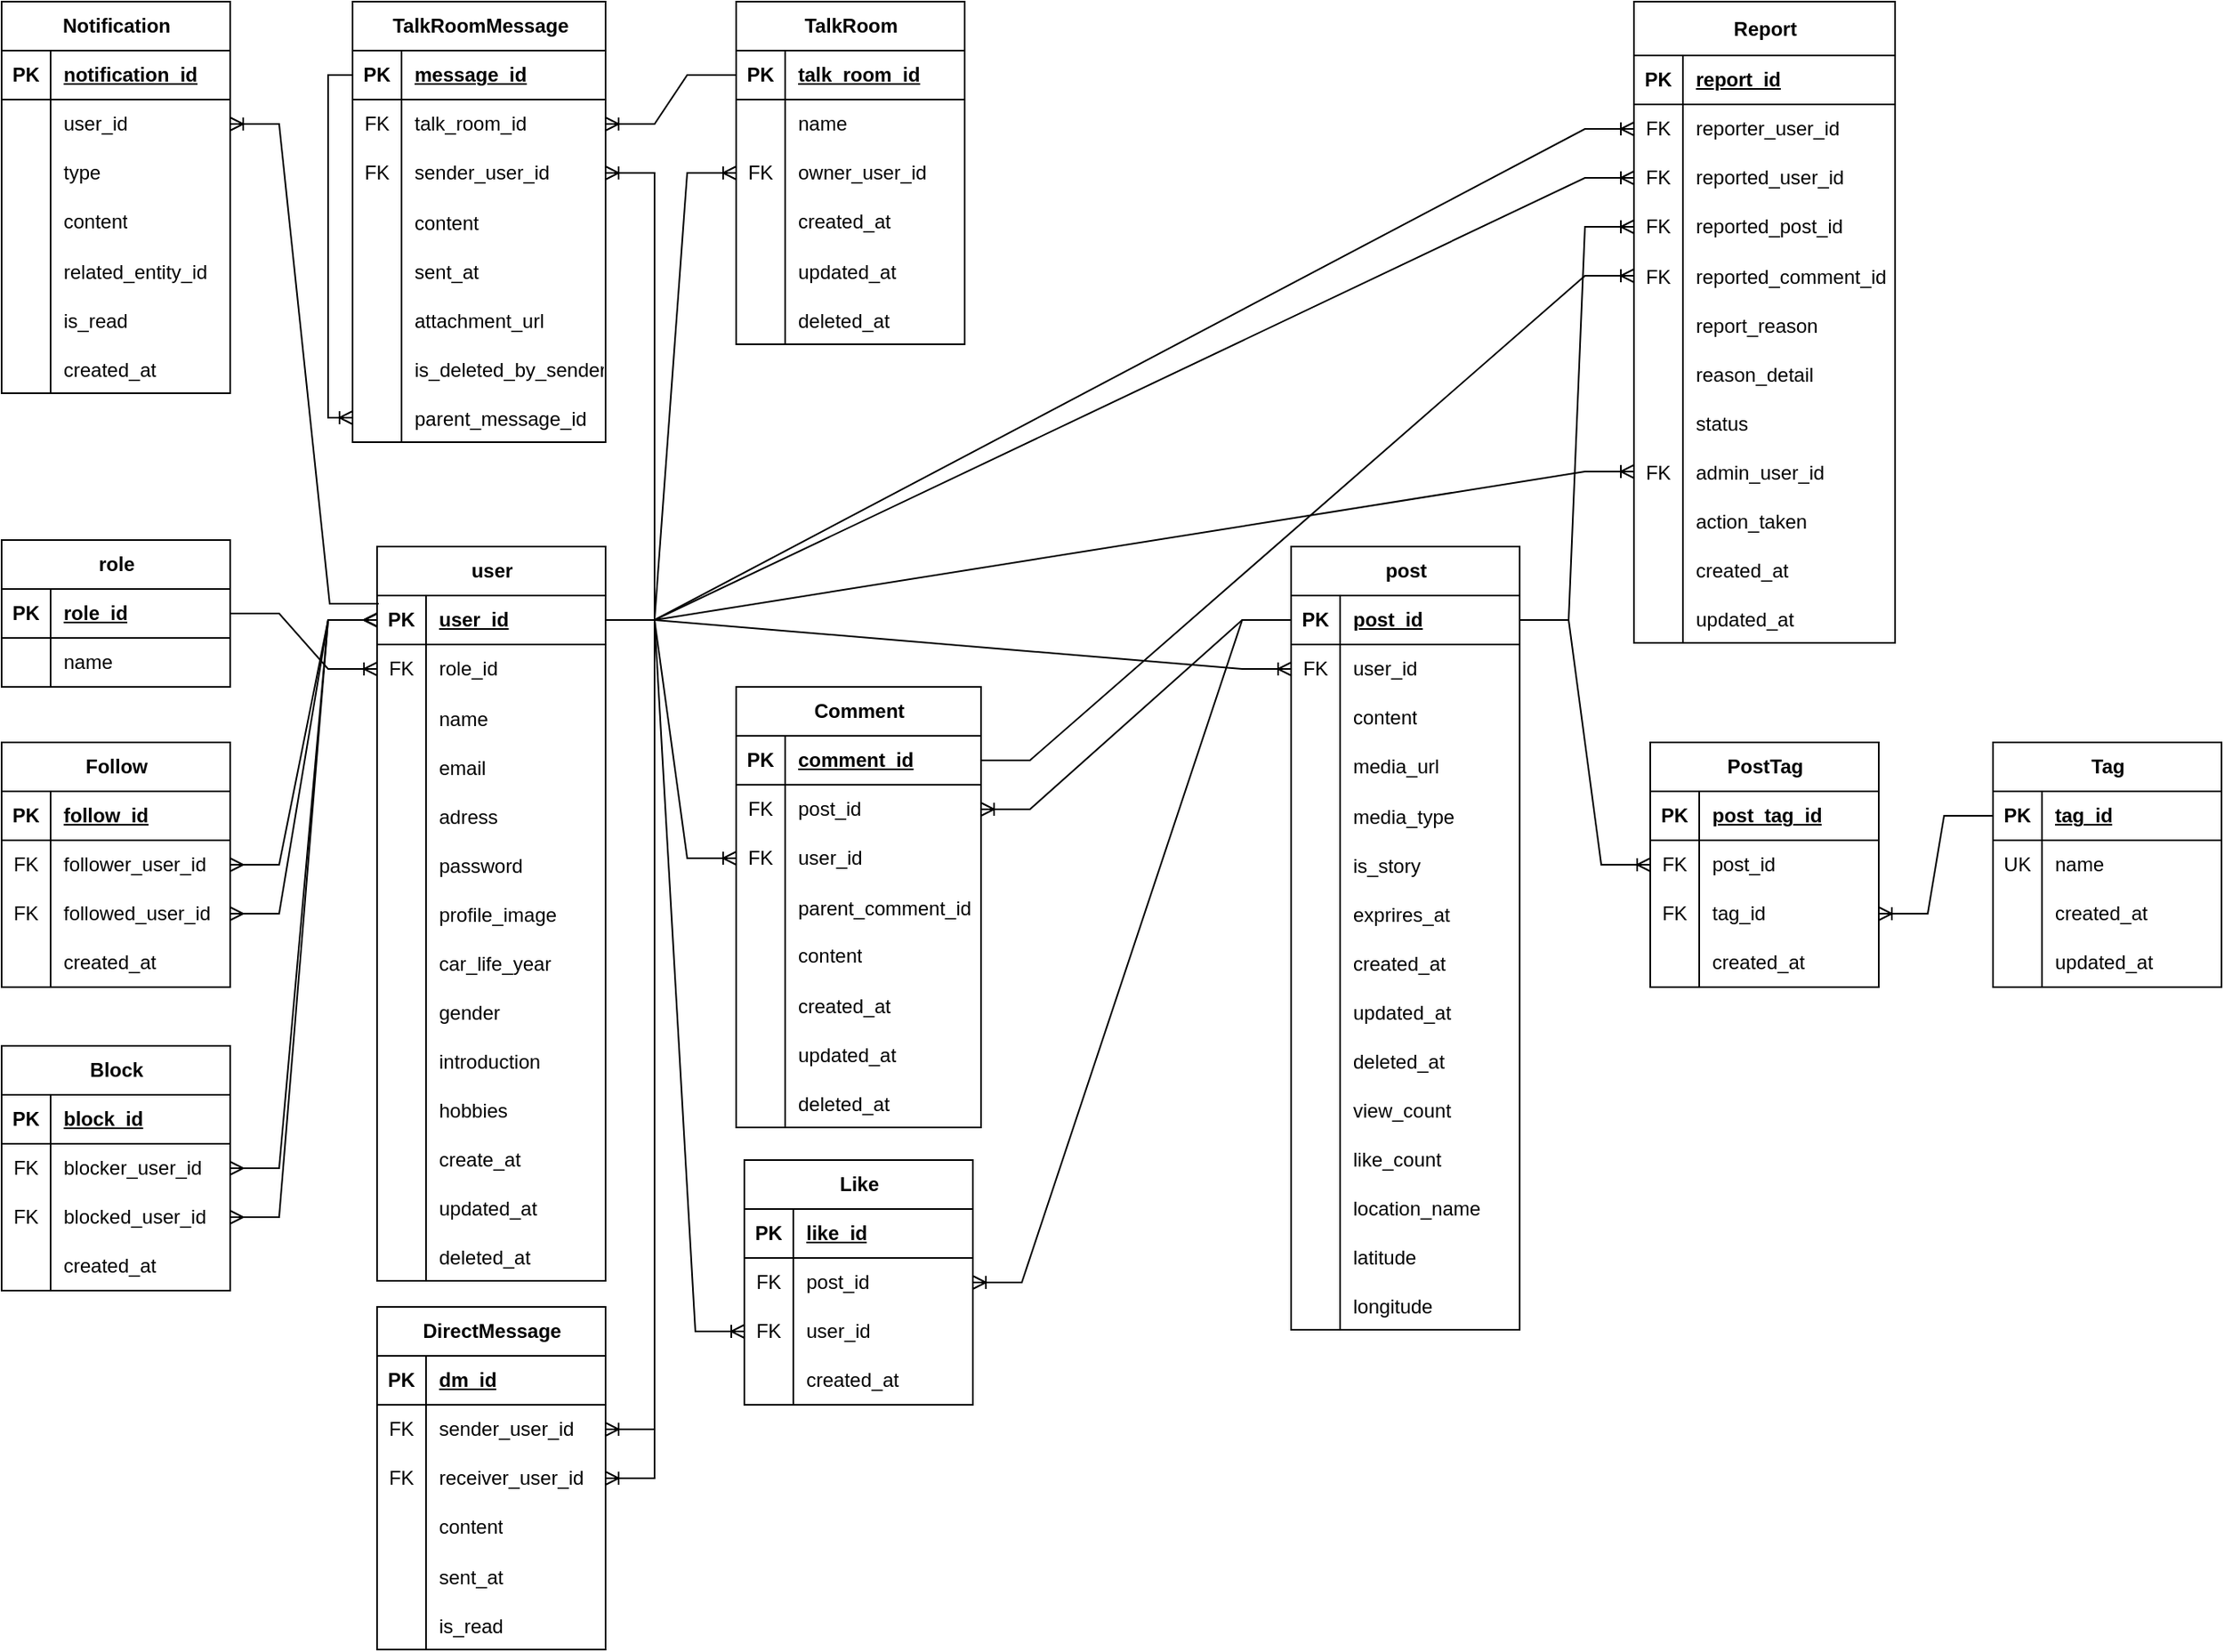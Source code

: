 <mxfile version="27.0.9">
  <diagram name="ページ1" id="nYma24qXxwUTCrWLaMly">
    <mxGraphModel dx="1426" dy="1668" grid="1" gridSize="10" guides="1" tooltips="1" connect="1" arrows="1" fold="1" page="1" pageScale="1" pageWidth="1169" pageHeight="827" math="0" shadow="0">
      <root>
        <mxCell id="0" />
        <mxCell id="1" parent="0" />
        <mxCell id="yjXhXW0_-p1seDwx-ulr-1" value="role" style="shape=table;startSize=30;container=1;collapsible=1;childLayout=tableLayout;fixedRows=1;rowLines=0;fontStyle=1;align=center;resizeLast=1;html=1;" parent="1" vertex="1">
          <mxGeometry x="20" y="20" width="140" height="90" as="geometry" />
        </mxCell>
        <mxCell id="yjXhXW0_-p1seDwx-ulr-2" value="" style="shape=tableRow;horizontal=0;startSize=0;swimlaneHead=0;swimlaneBody=0;fillColor=none;collapsible=0;dropTarget=0;points=[[0,0.5],[1,0.5]];portConstraint=eastwest;top=0;left=0;right=0;bottom=1;" parent="yjXhXW0_-p1seDwx-ulr-1" vertex="1">
          <mxGeometry y="30" width="140" height="30" as="geometry" />
        </mxCell>
        <mxCell id="yjXhXW0_-p1seDwx-ulr-3" value="PK" style="shape=partialRectangle;connectable=0;fillColor=none;top=0;left=0;bottom=0;right=0;fontStyle=1;overflow=hidden;whiteSpace=wrap;html=1;" parent="yjXhXW0_-p1seDwx-ulr-2" vertex="1">
          <mxGeometry width="30" height="30" as="geometry">
            <mxRectangle width="30" height="30" as="alternateBounds" />
          </mxGeometry>
        </mxCell>
        <mxCell id="yjXhXW0_-p1seDwx-ulr-4" value="role_id" style="shape=partialRectangle;connectable=0;fillColor=none;top=0;left=0;bottom=0;right=0;align=left;spacingLeft=6;fontStyle=5;overflow=hidden;whiteSpace=wrap;html=1;" parent="yjXhXW0_-p1seDwx-ulr-2" vertex="1">
          <mxGeometry x="30" width="110" height="30" as="geometry">
            <mxRectangle width="110" height="30" as="alternateBounds" />
          </mxGeometry>
        </mxCell>
        <mxCell id="yjXhXW0_-p1seDwx-ulr-5" value="" style="shape=tableRow;horizontal=0;startSize=0;swimlaneHead=0;swimlaneBody=0;fillColor=none;collapsible=0;dropTarget=0;points=[[0,0.5],[1,0.5]];portConstraint=eastwest;top=0;left=0;right=0;bottom=0;" parent="yjXhXW0_-p1seDwx-ulr-1" vertex="1">
          <mxGeometry y="60" width="140" height="30" as="geometry" />
        </mxCell>
        <mxCell id="yjXhXW0_-p1seDwx-ulr-6" value="" style="shape=partialRectangle;connectable=0;fillColor=none;top=0;left=0;bottom=0;right=0;editable=1;overflow=hidden;whiteSpace=wrap;html=1;" parent="yjXhXW0_-p1seDwx-ulr-5" vertex="1">
          <mxGeometry width="30" height="30" as="geometry">
            <mxRectangle width="30" height="30" as="alternateBounds" />
          </mxGeometry>
        </mxCell>
        <mxCell id="yjXhXW0_-p1seDwx-ulr-7" value="name" style="shape=partialRectangle;connectable=0;fillColor=none;top=0;left=0;bottom=0;right=0;align=left;spacingLeft=6;overflow=hidden;whiteSpace=wrap;html=1;" parent="yjXhXW0_-p1seDwx-ulr-5" vertex="1">
          <mxGeometry x="30" width="110" height="30" as="geometry">
            <mxRectangle width="110" height="30" as="alternateBounds" />
          </mxGeometry>
        </mxCell>
        <mxCell id="yjXhXW0_-p1seDwx-ulr-27" value="user" style="shape=table;startSize=30;container=1;collapsible=1;childLayout=tableLayout;fixedRows=1;rowLines=0;fontStyle=1;align=center;resizeLast=1;html=1;" parent="1" vertex="1">
          <mxGeometry x="250" y="24" width="140" height="450" as="geometry" />
        </mxCell>
        <mxCell id="yjXhXW0_-p1seDwx-ulr-28" value="" style="shape=tableRow;horizontal=0;startSize=0;swimlaneHead=0;swimlaneBody=0;fillColor=none;collapsible=0;dropTarget=0;points=[[0,0.5],[1,0.5]];portConstraint=eastwest;top=0;left=0;right=0;bottom=1;" parent="yjXhXW0_-p1seDwx-ulr-27" vertex="1">
          <mxGeometry y="30" width="140" height="30" as="geometry" />
        </mxCell>
        <mxCell id="yjXhXW0_-p1seDwx-ulr-29" value="PK" style="shape=partialRectangle;connectable=0;fillColor=none;top=0;left=0;bottom=0;right=0;fontStyle=1;overflow=hidden;whiteSpace=wrap;html=1;" parent="yjXhXW0_-p1seDwx-ulr-28" vertex="1">
          <mxGeometry width="30" height="30" as="geometry">
            <mxRectangle width="30" height="30" as="alternateBounds" />
          </mxGeometry>
        </mxCell>
        <mxCell id="yjXhXW0_-p1seDwx-ulr-30" value="user_id" style="shape=partialRectangle;connectable=0;fillColor=none;top=0;left=0;bottom=0;right=0;align=left;spacingLeft=6;fontStyle=5;overflow=hidden;whiteSpace=wrap;html=1;" parent="yjXhXW0_-p1seDwx-ulr-28" vertex="1">
          <mxGeometry x="30" width="110" height="30" as="geometry">
            <mxRectangle width="110" height="30" as="alternateBounds" />
          </mxGeometry>
        </mxCell>
        <mxCell id="yjXhXW0_-p1seDwx-ulr-31" value="" style="shape=tableRow;horizontal=0;startSize=0;swimlaneHead=0;swimlaneBody=0;fillColor=none;collapsible=0;dropTarget=0;points=[[0,0.5],[1,0.5]];portConstraint=eastwest;top=0;left=0;right=0;bottom=0;" parent="yjXhXW0_-p1seDwx-ulr-27" vertex="1">
          <mxGeometry y="60" width="140" height="30" as="geometry" />
        </mxCell>
        <mxCell id="yjXhXW0_-p1seDwx-ulr-32" value="FK" style="shape=partialRectangle;connectable=0;fillColor=none;top=0;left=0;bottom=0;right=0;editable=1;overflow=hidden;whiteSpace=wrap;html=1;" parent="yjXhXW0_-p1seDwx-ulr-31" vertex="1">
          <mxGeometry width="30" height="30" as="geometry">
            <mxRectangle width="30" height="30" as="alternateBounds" />
          </mxGeometry>
        </mxCell>
        <mxCell id="yjXhXW0_-p1seDwx-ulr-33" value="role_id" style="shape=partialRectangle;connectable=0;fillColor=none;top=0;left=0;bottom=0;right=0;align=left;spacingLeft=6;overflow=hidden;whiteSpace=wrap;html=1;" parent="yjXhXW0_-p1seDwx-ulr-31" vertex="1">
          <mxGeometry x="30" width="110" height="30" as="geometry">
            <mxRectangle width="110" height="30" as="alternateBounds" />
          </mxGeometry>
        </mxCell>
        <mxCell id="yjXhXW0_-p1seDwx-ulr-35" value="" style="shape=tableRow;horizontal=0;startSize=0;swimlaneHead=0;swimlaneBody=0;fillColor=none;collapsible=0;dropTarget=0;points=[[0,0.5],[1,0.5]];portConstraint=eastwest;top=0;left=0;right=0;bottom=0;" parent="yjXhXW0_-p1seDwx-ulr-27" vertex="1">
          <mxGeometry y="90" width="140" height="30" as="geometry" />
        </mxCell>
        <mxCell id="yjXhXW0_-p1seDwx-ulr-36" value="" style="shape=partialRectangle;connectable=0;fillColor=none;top=0;left=0;bottom=0;right=0;editable=1;overflow=hidden;" parent="yjXhXW0_-p1seDwx-ulr-35" vertex="1">
          <mxGeometry width="30" height="30" as="geometry">
            <mxRectangle width="30" height="30" as="alternateBounds" />
          </mxGeometry>
        </mxCell>
        <mxCell id="yjXhXW0_-p1seDwx-ulr-37" value="name" style="shape=partialRectangle;connectable=0;fillColor=none;top=0;left=0;bottom=0;right=0;align=left;spacingLeft=6;overflow=hidden;" parent="yjXhXW0_-p1seDwx-ulr-35" vertex="1">
          <mxGeometry x="30" width="110" height="30" as="geometry">
            <mxRectangle width="110" height="30" as="alternateBounds" />
          </mxGeometry>
        </mxCell>
        <mxCell id="yjXhXW0_-p1seDwx-ulr-38" value="" style="shape=tableRow;horizontal=0;startSize=0;swimlaneHead=0;swimlaneBody=0;fillColor=none;collapsible=0;dropTarget=0;points=[[0,0.5],[1,0.5]];portConstraint=eastwest;top=0;left=0;right=0;bottom=0;" parent="yjXhXW0_-p1seDwx-ulr-27" vertex="1">
          <mxGeometry y="120" width="140" height="30" as="geometry" />
        </mxCell>
        <mxCell id="yjXhXW0_-p1seDwx-ulr-39" value="" style="shape=partialRectangle;connectable=0;fillColor=none;top=0;left=0;bottom=0;right=0;editable=1;overflow=hidden;" parent="yjXhXW0_-p1seDwx-ulr-38" vertex="1">
          <mxGeometry width="30" height="30" as="geometry">
            <mxRectangle width="30" height="30" as="alternateBounds" />
          </mxGeometry>
        </mxCell>
        <mxCell id="yjXhXW0_-p1seDwx-ulr-40" value="email" style="shape=partialRectangle;connectable=0;fillColor=none;top=0;left=0;bottom=0;right=0;align=left;spacingLeft=6;overflow=hidden;" parent="yjXhXW0_-p1seDwx-ulr-38" vertex="1">
          <mxGeometry x="30" width="110" height="30" as="geometry">
            <mxRectangle width="110" height="30" as="alternateBounds" />
          </mxGeometry>
        </mxCell>
        <mxCell id="yjXhXW0_-p1seDwx-ulr-56" value="" style="shape=tableRow;horizontal=0;startSize=0;swimlaneHead=0;swimlaneBody=0;fillColor=none;collapsible=0;dropTarget=0;points=[[0,0.5],[1,0.5]];portConstraint=eastwest;top=0;left=0;right=0;bottom=0;" parent="yjXhXW0_-p1seDwx-ulr-27" vertex="1">
          <mxGeometry y="150" width="140" height="30" as="geometry" />
        </mxCell>
        <mxCell id="yjXhXW0_-p1seDwx-ulr-57" value="" style="shape=partialRectangle;connectable=0;fillColor=none;top=0;left=0;bottom=0;right=0;editable=1;overflow=hidden;" parent="yjXhXW0_-p1seDwx-ulr-56" vertex="1">
          <mxGeometry width="30" height="30" as="geometry">
            <mxRectangle width="30" height="30" as="alternateBounds" />
          </mxGeometry>
        </mxCell>
        <mxCell id="yjXhXW0_-p1seDwx-ulr-58" value="adress" style="shape=partialRectangle;connectable=0;fillColor=none;top=0;left=0;bottom=0;right=0;align=left;spacingLeft=6;overflow=hidden;" parent="yjXhXW0_-p1seDwx-ulr-56" vertex="1">
          <mxGeometry x="30" width="110" height="30" as="geometry">
            <mxRectangle width="110" height="30" as="alternateBounds" />
          </mxGeometry>
        </mxCell>
        <mxCell id="yjXhXW0_-p1seDwx-ulr-41" value="" style="shape=tableRow;horizontal=0;startSize=0;swimlaneHead=0;swimlaneBody=0;fillColor=none;collapsible=0;dropTarget=0;points=[[0,0.5],[1,0.5]];portConstraint=eastwest;top=0;left=0;right=0;bottom=0;" parent="yjXhXW0_-p1seDwx-ulr-27" vertex="1">
          <mxGeometry y="180" width="140" height="30" as="geometry" />
        </mxCell>
        <mxCell id="yjXhXW0_-p1seDwx-ulr-42" value="" style="shape=partialRectangle;connectable=0;fillColor=none;top=0;left=0;bottom=0;right=0;editable=1;overflow=hidden;" parent="yjXhXW0_-p1seDwx-ulr-41" vertex="1">
          <mxGeometry width="30" height="30" as="geometry">
            <mxRectangle width="30" height="30" as="alternateBounds" />
          </mxGeometry>
        </mxCell>
        <mxCell id="yjXhXW0_-p1seDwx-ulr-43" value="password" style="shape=partialRectangle;connectable=0;fillColor=none;top=0;left=0;bottom=0;right=0;align=left;spacingLeft=6;overflow=hidden;" parent="yjXhXW0_-p1seDwx-ulr-41" vertex="1">
          <mxGeometry x="30" width="110" height="30" as="geometry">
            <mxRectangle width="110" height="30" as="alternateBounds" />
          </mxGeometry>
        </mxCell>
        <mxCell id="yjXhXW0_-p1seDwx-ulr-44" value="" style="shape=tableRow;horizontal=0;startSize=0;swimlaneHead=0;swimlaneBody=0;fillColor=none;collapsible=0;dropTarget=0;points=[[0,0.5],[1,0.5]];portConstraint=eastwest;top=0;left=0;right=0;bottom=0;" parent="yjXhXW0_-p1seDwx-ulr-27" vertex="1">
          <mxGeometry y="210" width="140" height="30" as="geometry" />
        </mxCell>
        <mxCell id="yjXhXW0_-p1seDwx-ulr-45" value="" style="shape=partialRectangle;connectable=0;fillColor=none;top=0;left=0;bottom=0;right=0;editable=1;overflow=hidden;" parent="yjXhXW0_-p1seDwx-ulr-44" vertex="1">
          <mxGeometry width="30" height="30" as="geometry">
            <mxRectangle width="30" height="30" as="alternateBounds" />
          </mxGeometry>
        </mxCell>
        <mxCell id="yjXhXW0_-p1seDwx-ulr-46" value="profile_image" style="shape=partialRectangle;connectable=0;fillColor=none;top=0;left=0;bottom=0;right=0;align=left;spacingLeft=6;overflow=hidden;" parent="yjXhXW0_-p1seDwx-ulr-44" vertex="1">
          <mxGeometry x="30" width="110" height="30" as="geometry">
            <mxRectangle width="110" height="30" as="alternateBounds" />
          </mxGeometry>
        </mxCell>
        <mxCell id="yjXhXW0_-p1seDwx-ulr-50" value="" style="shape=tableRow;horizontal=0;startSize=0;swimlaneHead=0;swimlaneBody=0;fillColor=none;collapsible=0;dropTarget=0;points=[[0,0.5],[1,0.5]];portConstraint=eastwest;top=0;left=0;right=0;bottom=0;" parent="yjXhXW0_-p1seDwx-ulr-27" vertex="1">
          <mxGeometry y="240" width="140" height="30" as="geometry" />
        </mxCell>
        <mxCell id="yjXhXW0_-p1seDwx-ulr-51" value="" style="shape=partialRectangle;connectable=0;fillColor=none;top=0;left=0;bottom=0;right=0;editable=1;overflow=hidden;" parent="yjXhXW0_-p1seDwx-ulr-50" vertex="1">
          <mxGeometry width="30" height="30" as="geometry">
            <mxRectangle width="30" height="30" as="alternateBounds" />
          </mxGeometry>
        </mxCell>
        <mxCell id="yjXhXW0_-p1seDwx-ulr-52" value="car_life_year" style="shape=partialRectangle;connectable=0;fillColor=none;top=0;left=0;bottom=0;right=0;align=left;spacingLeft=6;overflow=hidden;" parent="yjXhXW0_-p1seDwx-ulr-50" vertex="1">
          <mxGeometry x="30" width="110" height="30" as="geometry">
            <mxRectangle width="110" height="30" as="alternateBounds" />
          </mxGeometry>
        </mxCell>
        <mxCell id="yjXhXW0_-p1seDwx-ulr-59" value="" style="shape=tableRow;horizontal=0;startSize=0;swimlaneHead=0;swimlaneBody=0;fillColor=none;collapsible=0;dropTarget=0;points=[[0,0.5],[1,0.5]];portConstraint=eastwest;top=0;left=0;right=0;bottom=0;" parent="yjXhXW0_-p1seDwx-ulr-27" vertex="1">
          <mxGeometry y="270" width="140" height="30" as="geometry" />
        </mxCell>
        <mxCell id="yjXhXW0_-p1seDwx-ulr-60" value="" style="shape=partialRectangle;connectable=0;fillColor=none;top=0;left=0;bottom=0;right=0;editable=1;overflow=hidden;" parent="yjXhXW0_-p1seDwx-ulr-59" vertex="1">
          <mxGeometry width="30" height="30" as="geometry">
            <mxRectangle width="30" height="30" as="alternateBounds" />
          </mxGeometry>
        </mxCell>
        <mxCell id="yjXhXW0_-p1seDwx-ulr-61" value="gender" style="shape=partialRectangle;connectable=0;fillColor=none;top=0;left=0;bottom=0;right=0;align=left;spacingLeft=6;overflow=hidden;" parent="yjXhXW0_-p1seDwx-ulr-59" vertex="1">
          <mxGeometry x="30" width="110" height="30" as="geometry">
            <mxRectangle width="110" height="30" as="alternateBounds" />
          </mxGeometry>
        </mxCell>
        <mxCell id="yjXhXW0_-p1seDwx-ulr-62" value="" style="shape=tableRow;horizontal=0;startSize=0;swimlaneHead=0;swimlaneBody=0;fillColor=none;collapsible=0;dropTarget=0;points=[[0,0.5],[1,0.5]];portConstraint=eastwest;top=0;left=0;right=0;bottom=0;" parent="yjXhXW0_-p1seDwx-ulr-27" vertex="1">
          <mxGeometry y="300" width="140" height="30" as="geometry" />
        </mxCell>
        <mxCell id="yjXhXW0_-p1seDwx-ulr-63" value="" style="shape=partialRectangle;connectable=0;fillColor=none;top=0;left=0;bottom=0;right=0;editable=1;overflow=hidden;" parent="yjXhXW0_-p1seDwx-ulr-62" vertex="1">
          <mxGeometry width="30" height="30" as="geometry">
            <mxRectangle width="30" height="30" as="alternateBounds" />
          </mxGeometry>
        </mxCell>
        <mxCell id="yjXhXW0_-p1seDwx-ulr-64" value="introduction" style="shape=partialRectangle;connectable=0;fillColor=none;top=0;left=0;bottom=0;right=0;align=left;spacingLeft=6;overflow=hidden;" parent="yjXhXW0_-p1seDwx-ulr-62" vertex="1">
          <mxGeometry x="30" width="110" height="30" as="geometry">
            <mxRectangle width="110" height="30" as="alternateBounds" />
          </mxGeometry>
        </mxCell>
        <mxCell id="yjXhXW0_-p1seDwx-ulr-65" value="" style="shape=tableRow;horizontal=0;startSize=0;swimlaneHead=0;swimlaneBody=0;fillColor=none;collapsible=0;dropTarget=0;points=[[0,0.5],[1,0.5]];portConstraint=eastwest;top=0;left=0;right=0;bottom=0;" parent="yjXhXW0_-p1seDwx-ulr-27" vertex="1">
          <mxGeometry y="330" width="140" height="30" as="geometry" />
        </mxCell>
        <mxCell id="yjXhXW0_-p1seDwx-ulr-66" value="" style="shape=partialRectangle;connectable=0;fillColor=none;top=0;left=0;bottom=0;right=0;editable=1;overflow=hidden;" parent="yjXhXW0_-p1seDwx-ulr-65" vertex="1">
          <mxGeometry width="30" height="30" as="geometry">
            <mxRectangle width="30" height="30" as="alternateBounds" />
          </mxGeometry>
        </mxCell>
        <mxCell id="yjXhXW0_-p1seDwx-ulr-67" value="hobbies" style="shape=partialRectangle;connectable=0;fillColor=none;top=0;left=0;bottom=0;right=0;align=left;spacingLeft=6;overflow=hidden;" parent="yjXhXW0_-p1seDwx-ulr-65" vertex="1">
          <mxGeometry x="30" width="110" height="30" as="geometry">
            <mxRectangle width="110" height="30" as="alternateBounds" />
          </mxGeometry>
        </mxCell>
        <mxCell id="yjXhXW0_-p1seDwx-ulr-53" value="" style="shape=tableRow;horizontal=0;startSize=0;swimlaneHead=0;swimlaneBody=0;fillColor=none;collapsible=0;dropTarget=0;points=[[0,0.5],[1,0.5]];portConstraint=eastwest;top=0;left=0;right=0;bottom=0;" parent="yjXhXW0_-p1seDwx-ulr-27" vertex="1">
          <mxGeometry y="360" width="140" height="30" as="geometry" />
        </mxCell>
        <mxCell id="yjXhXW0_-p1seDwx-ulr-54" value="" style="shape=partialRectangle;connectable=0;fillColor=none;top=0;left=0;bottom=0;right=0;editable=1;overflow=hidden;" parent="yjXhXW0_-p1seDwx-ulr-53" vertex="1">
          <mxGeometry width="30" height="30" as="geometry">
            <mxRectangle width="30" height="30" as="alternateBounds" />
          </mxGeometry>
        </mxCell>
        <mxCell id="yjXhXW0_-p1seDwx-ulr-55" value="create_at" style="shape=partialRectangle;connectable=0;fillColor=none;top=0;left=0;bottom=0;right=0;align=left;spacingLeft=6;overflow=hidden;" parent="yjXhXW0_-p1seDwx-ulr-53" vertex="1">
          <mxGeometry x="30" width="110" height="30" as="geometry">
            <mxRectangle width="110" height="30" as="alternateBounds" />
          </mxGeometry>
        </mxCell>
        <mxCell id="7XoGvzPeDaFPkDzshWY9-2" value="" style="shape=tableRow;horizontal=0;startSize=0;swimlaneHead=0;swimlaneBody=0;fillColor=none;collapsible=0;dropTarget=0;points=[[0,0.5],[1,0.5]];portConstraint=eastwest;top=0;left=0;right=0;bottom=0;" vertex="1" parent="yjXhXW0_-p1seDwx-ulr-27">
          <mxGeometry y="390" width="140" height="30" as="geometry" />
        </mxCell>
        <mxCell id="7XoGvzPeDaFPkDzshWY9-3" value="" style="shape=partialRectangle;connectable=0;fillColor=none;top=0;left=0;bottom=0;right=0;editable=1;overflow=hidden;" vertex="1" parent="7XoGvzPeDaFPkDzshWY9-2">
          <mxGeometry width="30" height="30" as="geometry">
            <mxRectangle width="30" height="30" as="alternateBounds" />
          </mxGeometry>
        </mxCell>
        <mxCell id="7XoGvzPeDaFPkDzshWY9-4" value="updated_at" style="shape=partialRectangle;connectable=0;fillColor=none;top=0;left=0;bottom=0;right=0;align=left;spacingLeft=6;overflow=hidden;" vertex="1" parent="7XoGvzPeDaFPkDzshWY9-2">
          <mxGeometry x="30" width="110" height="30" as="geometry">
            <mxRectangle width="110" height="30" as="alternateBounds" />
          </mxGeometry>
        </mxCell>
        <mxCell id="7XoGvzPeDaFPkDzshWY9-5" value="" style="shape=tableRow;horizontal=0;startSize=0;swimlaneHead=0;swimlaneBody=0;fillColor=none;collapsible=0;dropTarget=0;points=[[0,0.5],[1,0.5]];portConstraint=eastwest;top=0;left=0;right=0;bottom=0;" vertex="1" parent="yjXhXW0_-p1seDwx-ulr-27">
          <mxGeometry y="420" width="140" height="30" as="geometry" />
        </mxCell>
        <mxCell id="7XoGvzPeDaFPkDzshWY9-6" value="" style="shape=partialRectangle;connectable=0;fillColor=none;top=0;left=0;bottom=0;right=0;editable=1;overflow=hidden;" vertex="1" parent="7XoGvzPeDaFPkDzshWY9-5">
          <mxGeometry width="30" height="30" as="geometry">
            <mxRectangle width="30" height="30" as="alternateBounds" />
          </mxGeometry>
        </mxCell>
        <mxCell id="7XoGvzPeDaFPkDzshWY9-7" value="deleted_at" style="shape=partialRectangle;connectable=0;fillColor=none;top=0;left=0;bottom=0;right=0;align=left;spacingLeft=6;overflow=hidden;" vertex="1" parent="7XoGvzPeDaFPkDzshWY9-5">
          <mxGeometry x="30" width="110" height="30" as="geometry">
            <mxRectangle width="110" height="30" as="alternateBounds" />
          </mxGeometry>
        </mxCell>
        <mxCell id="mu-J8mYychQHyTtpiIYl-2" value="" style="edgeStyle=entityRelationEdgeStyle;fontSize=12;html=1;endArrow=ERoneToMany;rounded=0;exitX=1;exitY=0.5;exitDx=0;exitDy=0;entryX=0;entryY=0.5;entryDx=0;entryDy=0;" parent="1" source="yjXhXW0_-p1seDwx-ulr-2" target="yjXhXW0_-p1seDwx-ulr-31" edge="1">
          <mxGeometry width="100" height="100" relative="1" as="geometry">
            <mxPoint x="80" y="290" as="sourcePoint" />
            <mxPoint x="180" y="190" as="targetPoint" />
          </mxGeometry>
        </mxCell>
        <mxCell id="mu-J8mYychQHyTtpiIYl-3" value="post" style="shape=table;startSize=30;container=1;collapsible=1;childLayout=tableLayout;fixedRows=1;rowLines=0;fontStyle=1;align=center;resizeLast=1;html=1;" parent="1" vertex="1">
          <mxGeometry x="810" y="24" width="140" height="480" as="geometry" />
        </mxCell>
        <mxCell id="mu-J8mYychQHyTtpiIYl-4" value="" style="shape=tableRow;horizontal=0;startSize=0;swimlaneHead=0;swimlaneBody=0;fillColor=none;collapsible=0;dropTarget=0;points=[[0,0.5],[1,0.5]];portConstraint=eastwest;top=0;left=0;right=0;bottom=1;" parent="mu-J8mYychQHyTtpiIYl-3" vertex="1">
          <mxGeometry y="30" width="140" height="30" as="geometry" />
        </mxCell>
        <mxCell id="mu-J8mYychQHyTtpiIYl-5" value="PK" style="shape=partialRectangle;connectable=0;fillColor=none;top=0;left=0;bottom=0;right=0;fontStyle=1;overflow=hidden;whiteSpace=wrap;html=1;" parent="mu-J8mYychQHyTtpiIYl-4" vertex="1">
          <mxGeometry width="30" height="30" as="geometry">
            <mxRectangle width="30" height="30" as="alternateBounds" />
          </mxGeometry>
        </mxCell>
        <mxCell id="mu-J8mYychQHyTtpiIYl-6" value="post_id" style="shape=partialRectangle;connectable=0;fillColor=none;top=0;left=0;bottom=0;right=0;align=left;spacingLeft=6;fontStyle=5;overflow=hidden;whiteSpace=wrap;html=1;" parent="mu-J8mYychQHyTtpiIYl-4" vertex="1">
          <mxGeometry x="30" width="110" height="30" as="geometry">
            <mxRectangle width="110" height="30" as="alternateBounds" />
          </mxGeometry>
        </mxCell>
        <mxCell id="mu-J8mYychQHyTtpiIYl-7" value="" style="shape=tableRow;horizontal=0;startSize=0;swimlaneHead=0;swimlaneBody=0;fillColor=none;collapsible=0;dropTarget=0;points=[[0,0.5],[1,0.5]];portConstraint=eastwest;top=0;left=0;right=0;bottom=0;" parent="mu-J8mYychQHyTtpiIYl-3" vertex="1">
          <mxGeometry y="60" width="140" height="30" as="geometry" />
        </mxCell>
        <mxCell id="mu-J8mYychQHyTtpiIYl-8" value="FK" style="shape=partialRectangle;connectable=0;fillColor=none;top=0;left=0;bottom=0;right=0;editable=1;overflow=hidden;whiteSpace=wrap;html=1;" parent="mu-J8mYychQHyTtpiIYl-7" vertex="1">
          <mxGeometry width="30" height="30" as="geometry">
            <mxRectangle width="30" height="30" as="alternateBounds" />
          </mxGeometry>
        </mxCell>
        <mxCell id="mu-J8mYychQHyTtpiIYl-9" value="user_id" style="shape=partialRectangle;connectable=0;fillColor=none;top=0;left=0;bottom=0;right=0;align=left;spacingLeft=6;overflow=hidden;whiteSpace=wrap;html=1;" parent="mu-J8mYychQHyTtpiIYl-7" vertex="1">
          <mxGeometry x="30" width="110" height="30" as="geometry">
            <mxRectangle width="110" height="30" as="alternateBounds" />
          </mxGeometry>
        </mxCell>
        <mxCell id="mu-J8mYychQHyTtpiIYl-10" value="" style="shape=tableRow;horizontal=0;startSize=0;swimlaneHead=0;swimlaneBody=0;fillColor=none;collapsible=0;dropTarget=0;points=[[0,0.5],[1,0.5]];portConstraint=eastwest;top=0;left=0;right=0;bottom=0;" parent="mu-J8mYychQHyTtpiIYl-3" vertex="1">
          <mxGeometry y="90" width="140" height="30" as="geometry" />
        </mxCell>
        <mxCell id="mu-J8mYychQHyTtpiIYl-11" value="" style="shape=partialRectangle;connectable=0;fillColor=none;top=0;left=0;bottom=0;right=0;editable=1;overflow=hidden;whiteSpace=wrap;html=1;" parent="mu-J8mYychQHyTtpiIYl-10" vertex="1">
          <mxGeometry width="30" height="30" as="geometry">
            <mxRectangle width="30" height="30" as="alternateBounds" />
          </mxGeometry>
        </mxCell>
        <mxCell id="mu-J8mYychQHyTtpiIYl-12" value="content" style="shape=partialRectangle;connectable=0;fillColor=none;top=0;left=0;bottom=0;right=0;align=left;spacingLeft=6;overflow=hidden;whiteSpace=wrap;html=1;" parent="mu-J8mYychQHyTtpiIYl-10" vertex="1">
          <mxGeometry x="30" width="110" height="30" as="geometry">
            <mxRectangle width="110" height="30" as="alternateBounds" />
          </mxGeometry>
        </mxCell>
        <mxCell id="mu-J8mYychQHyTtpiIYl-13" value="" style="shape=tableRow;horizontal=0;startSize=0;swimlaneHead=0;swimlaneBody=0;fillColor=none;collapsible=0;dropTarget=0;points=[[0,0.5],[1,0.5]];portConstraint=eastwest;top=0;left=0;right=0;bottom=0;" parent="mu-J8mYychQHyTtpiIYl-3" vertex="1">
          <mxGeometry y="120" width="140" height="30" as="geometry" />
        </mxCell>
        <mxCell id="mu-J8mYychQHyTtpiIYl-14" value="" style="shape=partialRectangle;connectable=0;fillColor=none;top=0;left=0;bottom=0;right=0;editable=1;overflow=hidden;whiteSpace=wrap;html=1;" parent="mu-J8mYychQHyTtpiIYl-13" vertex="1">
          <mxGeometry width="30" height="30" as="geometry">
            <mxRectangle width="30" height="30" as="alternateBounds" />
          </mxGeometry>
        </mxCell>
        <mxCell id="mu-J8mYychQHyTtpiIYl-15" value="media_url" style="shape=partialRectangle;connectable=0;fillColor=none;top=0;left=0;bottom=0;right=0;align=left;spacingLeft=6;overflow=hidden;whiteSpace=wrap;html=1;" parent="mu-J8mYychQHyTtpiIYl-13" vertex="1">
          <mxGeometry x="30" width="110" height="30" as="geometry">
            <mxRectangle width="110" height="30" as="alternateBounds" />
          </mxGeometry>
        </mxCell>
        <mxCell id="mu-J8mYychQHyTtpiIYl-19" value="" style="shape=tableRow;horizontal=0;startSize=0;swimlaneHead=0;swimlaneBody=0;fillColor=none;collapsible=0;dropTarget=0;points=[[0,0.5],[1,0.5]];portConstraint=eastwest;top=0;left=0;right=0;bottom=0;" parent="mu-J8mYychQHyTtpiIYl-3" vertex="1">
          <mxGeometry y="150" width="140" height="30" as="geometry" />
        </mxCell>
        <mxCell id="mu-J8mYychQHyTtpiIYl-20" value="" style="shape=partialRectangle;connectable=0;fillColor=none;top=0;left=0;bottom=0;right=0;editable=1;overflow=hidden;" parent="mu-J8mYychQHyTtpiIYl-19" vertex="1">
          <mxGeometry width="30" height="30" as="geometry">
            <mxRectangle width="30" height="30" as="alternateBounds" />
          </mxGeometry>
        </mxCell>
        <mxCell id="mu-J8mYychQHyTtpiIYl-21" value="media_type" style="shape=partialRectangle;connectable=0;fillColor=none;top=0;left=0;bottom=0;right=0;align=left;spacingLeft=6;overflow=hidden;" parent="mu-J8mYychQHyTtpiIYl-19" vertex="1">
          <mxGeometry x="30" width="110" height="30" as="geometry">
            <mxRectangle width="110" height="30" as="alternateBounds" />
          </mxGeometry>
        </mxCell>
        <mxCell id="mu-J8mYychQHyTtpiIYl-27" value="" style="shape=tableRow;horizontal=0;startSize=0;swimlaneHead=0;swimlaneBody=0;fillColor=none;collapsible=0;dropTarget=0;points=[[0,0.5],[1,0.5]];portConstraint=eastwest;top=0;left=0;right=0;bottom=0;" parent="mu-J8mYychQHyTtpiIYl-3" vertex="1">
          <mxGeometry y="180" width="140" height="30" as="geometry" />
        </mxCell>
        <mxCell id="mu-J8mYychQHyTtpiIYl-28" value="" style="shape=partialRectangle;connectable=0;fillColor=none;top=0;left=0;bottom=0;right=0;editable=1;overflow=hidden;" parent="mu-J8mYychQHyTtpiIYl-27" vertex="1">
          <mxGeometry width="30" height="30" as="geometry">
            <mxRectangle width="30" height="30" as="alternateBounds" />
          </mxGeometry>
        </mxCell>
        <mxCell id="mu-J8mYychQHyTtpiIYl-29" value="is_story" style="shape=partialRectangle;connectable=0;fillColor=none;top=0;left=0;bottom=0;right=0;align=left;spacingLeft=6;overflow=hidden;" parent="mu-J8mYychQHyTtpiIYl-27" vertex="1">
          <mxGeometry x="30" width="110" height="30" as="geometry">
            <mxRectangle width="110" height="30" as="alternateBounds" />
          </mxGeometry>
        </mxCell>
        <mxCell id="mu-J8mYychQHyTtpiIYl-23" value="" style="shape=tableRow;horizontal=0;startSize=0;swimlaneHead=0;swimlaneBody=0;fillColor=none;collapsible=0;dropTarget=0;points=[[0,0.5],[1,0.5]];portConstraint=eastwest;top=0;left=0;right=0;bottom=0;" parent="mu-J8mYychQHyTtpiIYl-3" vertex="1">
          <mxGeometry y="210" width="140" height="30" as="geometry" />
        </mxCell>
        <mxCell id="mu-J8mYychQHyTtpiIYl-24" value="" style="shape=partialRectangle;connectable=0;fillColor=none;top=0;left=0;bottom=0;right=0;editable=1;overflow=hidden;" parent="mu-J8mYychQHyTtpiIYl-23" vertex="1">
          <mxGeometry width="30" height="30" as="geometry">
            <mxRectangle width="30" height="30" as="alternateBounds" />
          </mxGeometry>
        </mxCell>
        <mxCell id="mu-J8mYychQHyTtpiIYl-25" value="exprires_at" style="shape=partialRectangle;connectable=0;fillColor=none;top=0;left=0;bottom=0;right=0;align=left;spacingLeft=6;overflow=hidden;" parent="mu-J8mYychQHyTtpiIYl-23" vertex="1">
          <mxGeometry x="30" width="110" height="30" as="geometry">
            <mxRectangle width="110" height="30" as="alternateBounds" />
          </mxGeometry>
        </mxCell>
        <mxCell id="mu-J8mYychQHyTtpiIYl-31" value="" style="shape=tableRow;horizontal=0;startSize=0;swimlaneHead=0;swimlaneBody=0;fillColor=none;collapsible=0;dropTarget=0;points=[[0,0.5],[1,0.5]];portConstraint=eastwest;top=0;left=0;right=0;bottom=0;" parent="mu-J8mYychQHyTtpiIYl-3" vertex="1">
          <mxGeometry y="240" width="140" height="30" as="geometry" />
        </mxCell>
        <mxCell id="mu-J8mYychQHyTtpiIYl-32" value="" style="shape=partialRectangle;connectable=0;fillColor=none;top=0;left=0;bottom=0;right=0;editable=1;overflow=hidden;" parent="mu-J8mYychQHyTtpiIYl-31" vertex="1">
          <mxGeometry width="30" height="30" as="geometry">
            <mxRectangle width="30" height="30" as="alternateBounds" />
          </mxGeometry>
        </mxCell>
        <mxCell id="mu-J8mYychQHyTtpiIYl-33" value="created_at" style="shape=partialRectangle;connectable=0;fillColor=none;top=0;left=0;bottom=0;right=0;align=left;spacingLeft=6;overflow=hidden;" parent="mu-J8mYychQHyTtpiIYl-31" vertex="1">
          <mxGeometry x="30" width="110" height="30" as="geometry">
            <mxRectangle width="110" height="30" as="alternateBounds" />
          </mxGeometry>
        </mxCell>
        <mxCell id="mu-J8mYychQHyTtpiIYl-39" value="" style="shape=tableRow;horizontal=0;startSize=0;swimlaneHead=0;swimlaneBody=0;fillColor=none;collapsible=0;dropTarget=0;points=[[0,0.5],[1,0.5]];portConstraint=eastwest;top=0;left=0;right=0;bottom=0;" parent="mu-J8mYychQHyTtpiIYl-3" vertex="1">
          <mxGeometry y="270" width="140" height="30" as="geometry" />
        </mxCell>
        <mxCell id="mu-J8mYychQHyTtpiIYl-40" value="" style="shape=partialRectangle;connectable=0;fillColor=none;top=0;left=0;bottom=0;right=0;editable=1;overflow=hidden;" parent="mu-J8mYychQHyTtpiIYl-39" vertex="1">
          <mxGeometry width="30" height="30" as="geometry">
            <mxRectangle width="30" height="30" as="alternateBounds" />
          </mxGeometry>
        </mxCell>
        <mxCell id="mu-J8mYychQHyTtpiIYl-41" value="updated_at" style="shape=partialRectangle;connectable=0;fillColor=none;top=0;left=0;bottom=0;right=0;align=left;spacingLeft=6;overflow=hidden;" parent="mu-J8mYychQHyTtpiIYl-39" vertex="1">
          <mxGeometry x="30" width="110" height="30" as="geometry">
            <mxRectangle width="110" height="30" as="alternateBounds" />
          </mxGeometry>
        </mxCell>
        <mxCell id="mu-J8mYychQHyTtpiIYl-35" value="" style="shape=tableRow;horizontal=0;startSize=0;swimlaneHead=0;swimlaneBody=0;fillColor=none;collapsible=0;dropTarget=0;points=[[0,0.5],[1,0.5]];portConstraint=eastwest;top=0;left=0;right=0;bottom=0;" parent="mu-J8mYychQHyTtpiIYl-3" vertex="1">
          <mxGeometry y="300" width="140" height="30" as="geometry" />
        </mxCell>
        <mxCell id="mu-J8mYychQHyTtpiIYl-36" value="" style="shape=partialRectangle;connectable=0;fillColor=none;top=0;left=0;bottom=0;right=0;editable=1;overflow=hidden;" parent="mu-J8mYychQHyTtpiIYl-35" vertex="1">
          <mxGeometry width="30" height="30" as="geometry">
            <mxRectangle width="30" height="30" as="alternateBounds" />
          </mxGeometry>
        </mxCell>
        <mxCell id="mu-J8mYychQHyTtpiIYl-37" value="deleted_at" style="shape=partialRectangle;connectable=0;fillColor=none;top=0;left=0;bottom=0;right=0;align=left;spacingLeft=6;overflow=hidden;" parent="mu-J8mYychQHyTtpiIYl-35" vertex="1">
          <mxGeometry x="30" width="110" height="30" as="geometry">
            <mxRectangle width="110" height="30" as="alternateBounds" />
          </mxGeometry>
        </mxCell>
        <mxCell id="mu-J8mYychQHyTtpiIYl-43" value="" style="shape=tableRow;horizontal=0;startSize=0;swimlaneHead=0;swimlaneBody=0;fillColor=none;collapsible=0;dropTarget=0;points=[[0,0.5],[1,0.5]];portConstraint=eastwest;top=0;left=0;right=0;bottom=0;" parent="mu-J8mYychQHyTtpiIYl-3" vertex="1">
          <mxGeometry y="330" width="140" height="30" as="geometry" />
        </mxCell>
        <mxCell id="mu-J8mYychQHyTtpiIYl-44" value="" style="shape=partialRectangle;connectable=0;fillColor=none;top=0;left=0;bottom=0;right=0;editable=1;overflow=hidden;" parent="mu-J8mYychQHyTtpiIYl-43" vertex="1">
          <mxGeometry width="30" height="30" as="geometry">
            <mxRectangle width="30" height="30" as="alternateBounds" />
          </mxGeometry>
        </mxCell>
        <mxCell id="mu-J8mYychQHyTtpiIYl-45" value="view_count" style="shape=partialRectangle;connectable=0;fillColor=none;top=0;left=0;bottom=0;right=0;align=left;spacingLeft=6;overflow=hidden;" parent="mu-J8mYychQHyTtpiIYl-43" vertex="1">
          <mxGeometry x="30" width="110" height="30" as="geometry">
            <mxRectangle width="110" height="30" as="alternateBounds" />
          </mxGeometry>
        </mxCell>
        <mxCell id="mu-J8mYychQHyTtpiIYl-47" value="" style="shape=tableRow;horizontal=0;startSize=0;swimlaneHead=0;swimlaneBody=0;fillColor=none;collapsible=0;dropTarget=0;points=[[0,0.5],[1,0.5]];portConstraint=eastwest;top=0;left=0;right=0;bottom=0;" parent="mu-J8mYychQHyTtpiIYl-3" vertex="1">
          <mxGeometry y="360" width="140" height="30" as="geometry" />
        </mxCell>
        <mxCell id="mu-J8mYychQHyTtpiIYl-48" value="" style="shape=partialRectangle;connectable=0;fillColor=none;top=0;left=0;bottom=0;right=0;editable=1;overflow=hidden;" parent="mu-J8mYychQHyTtpiIYl-47" vertex="1">
          <mxGeometry width="30" height="30" as="geometry">
            <mxRectangle width="30" height="30" as="alternateBounds" />
          </mxGeometry>
        </mxCell>
        <mxCell id="mu-J8mYychQHyTtpiIYl-49" value="like_count" style="shape=partialRectangle;connectable=0;fillColor=none;top=0;left=0;bottom=0;right=0;align=left;spacingLeft=6;overflow=hidden;" parent="mu-J8mYychQHyTtpiIYl-47" vertex="1">
          <mxGeometry x="30" width="110" height="30" as="geometry">
            <mxRectangle width="110" height="30" as="alternateBounds" />
          </mxGeometry>
        </mxCell>
        <mxCell id="9jkRroq50Se6hqXgeKvL-1" value="" style="shape=tableRow;horizontal=0;startSize=0;swimlaneHead=0;swimlaneBody=0;fillColor=none;collapsible=0;dropTarget=0;points=[[0,0.5],[1,0.5]];portConstraint=eastwest;top=0;left=0;right=0;bottom=0;" parent="mu-J8mYychQHyTtpiIYl-3" vertex="1">
          <mxGeometry y="390" width="140" height="30" as="geometry" />
        </mxCell>
        <mxCell id="9jkRroq50Se6hqXgeKvL-2" value="" style="shape=partialRectangle;connectable=0;fillColor=none;top=0;left=0;bottom=0;right=0;editable=1;overflow=hidden;" parent="9jkRroq50Se6hqXgeKvL-1" vertex="1">
          <mxGeometry width="30" height="30" as="geometry">
            <mxRectangle width="30" height="30" as="alternateBounds" />
          </mxGeometry>
        </mxCell>
        <mxCell id="9jkRroq50Se6hqXgeKvL-3" value="location_name" style="shape=partialRectangle;connectable=0;fillColor=none;top=0;left=0;bottom=0;right=0;align=left;spacingLeft=6;overflow=hidden;" parent="9jkRroq50Se6hqXgeKvL-1" vertex="1">
          <mxGeometry x="30" width="110" height="30" as="geometry">
            <mxRectangle width="110" height="30" as="alternateBounds" />
          </mxGeometry>
        </mxCell>
        <mxCell id="9jkRroq50Se6hqXgeKvL-4" value="" style="shape=tableRow;horizontal=0;startSize=0;swimlaneHead=0;swimlaneBody=0;fillColor=none;collapsible=0;dropTarget=0;points=[[0,0.5],[1,0.5]];portConstraint=eastwest;top=0;left=0;right=0;bottom=0;" parent="mu-J8mYychQHyTtpiIYl-3" vertex="1">
          <mxGeometry y="420" width="140" height="30" as="geometry" />
        </mxCell>
        <mxCell id="9jkRroq50Se6hqXgeKvL-5" value="" style="shape=partialRectangle;connectable=0;fillColor=none;top=0;left=0;bottom=0;right=0;editable=1;overflow=hidden;" parent="9jkRroq50Se6hqXgeKvL-4" vertex="1">
          <mxGeometry width="30" height="30" as="geometry">
            <mxRectangle width="30" height="30" as="alternateBounds" />
          </mxGeometry>
        </mxCell>
        <mxCell id="9jkRroq50Se6hqXgeKvL-6" value="latitude" style="shape=partialRectangle;connectable=0;fillColor=none;top=0;left=0;bottom=0;right=0;align=left;spacingLeft=6;overflow=hidden;" parent="9jkRroq50Se6hqXgeKvL-4" vertex="1">
          <mxGeometry x="30" width="110" height="30" as="geometry">
            <mxRectangle width="110" height="30" as="alternateBounds" />
          </mxGeometry>
        </mxCell>
        <mxCell id="9jkRroq50Se6hqXgeKvL-7" value="" style="shape=tableRow;horizontal=0;startSize=0;swimlaneHead=0;swimlaneBody=0;fillColor=none;collapsible=0;dropTarget=0;points=[[0,0.5],[1,0.5]];portConstraint=eastwest;top=0;left=0;right=0;bottom=0;" parent="mu-J8mYychQHyTtpiIYl-3" vertex="1">
          <mxGeometry y="450" width="140" height="30" as="geometry" />
        </mxCell>
        <mxCell id="9jkRroq50Se6hqXgeKvL-8" value="" style="shape=partialRectangle;connectable=0;fillColor=none;top=0;left=0;bottom=0;right=0;editable=1;overflow=hidden;" parent="9jkRroq50Se6hqXgeKvL-7" vertex="1">
          <mxGeometry width="30" height="30" as="geometry">
            <mxRectangle width="30" height="30" as="alternateBounds" />
          </mxGeometry>
        </mxCell>
        <mxCell id="9jkRroq50Se6hqXgeKvL-9" value="longitude" style="shape=partialRectangle;connectable=0;fillColor=none;top=0;left=0;bottom=0;right=0;align=left;spacingLeft=6;overflow=hidden;" parent="9jkRroq50Se6hqXgeKvL-7" vertex="1">
          <mxGeometry x="30" width="110" height="30" as="geometry">
            <mxRectangle width="110" height="30" as="alternateBounds" />
          </mxGeometry>
        </mxCell>
        <mxCell id="mu-J8mYychQHyTtpiIYl-50" value="Comment" style="shape=table;startSize=30;container=1;collapsible=1;childLayout=tableLayout;fixedRows=1;rowLines=0;fontStyle=1;align=center;resizeLast=1;html=1;" parent="1" vertex="1">
          <mxGeometry x="470" y="110" width="150" height="270" as="geometry" />
        </mxCell>
        <mxCell id="mu-J8mYychQHyTtpiIYl-51" value="" style="shape=tableRow;horizontal=0;startSize=0;swimlaneHead=0;swimlaneBody=0;fillColor=none;collapsible=0;dropTarget=0;points=[[0,0.5],[1,0.5]];portConstraint=eastwest;top=0;left=0;right=0;bottom=1;" parent="mu-J8mYychQHyTtpiIYl-50" vertex="1">
          <mxGeometry y="30" width="150" height="30" as="geometry" />
        </mxCell>
        <mxCell id="mu-J8mYychQHyTtpiIYl-52" value="PK" style="shape=partialRectangle;connectable=0;fillColor=none;top=0;left=0;bottom=0;right=0;fontStyle=1;overflow=hidden;whiteSpace=wrap;html=1;" parent="mu-J8mYychQHyTtpiIYl-51" vertex="1">
          <mxGeometry width="30" height="30" as="geometry">
            <mxRectangle width="30" height="30" as="alternateBounds" />
          </mxGeometry>
        </mxCell>
        <mxCell id="mu-J8mYychQHyTtpiIYl-53" value="comment_id" style="shape=partialRectangle;connectable=0;fillColor=none;top=0;left=0;bottom=0;right=0;align=left;spacingLeft=6;fontStyle=5;overflow=hidden;whiteSpace=wrap;html=1;" parent="mu-J8mYychQHyTtpiIYl-51" vertex="1">
          <mxGeometry x="30" width="120" height="30" as="geometry">
            <mxRectangle width="120" height="30" as="alternateBounds" />
          </mxGeometry>
        </mxCell>
        <mxCell id="mu-J8mYychQHyTtpiIYl-54" value="" style="shape=tableRow;horizontal=0;startSize=0;swimlaneHead=0;swimlaneBody=0;fillColor=none;collapsible=0;dropTarget=0;points=[[0,0.5],[1,0.5]];portConstraint=eastwest;top=0;left=0;right=0;bottom=0;" parent="mu-J8mYychQHyTtpiIYl-50" vertex="1">
          <mxGeometry y="60" width="150" height="30" as="geometry" />
        </mxCell>
        <mxCell id="mu-J8mYychQHyTtpiIYl-55" value="FK" style="shape=partialRectangle;connectable=0;fillColor=none;top=0;left=0;bottom=0;right=0;editable=1;overflow=hidden;whiteSpace=wrap;html=1;" parent="mu-J8mYychQHyTtpiIYl-54" vertex="1">
          <mxGeometry width="30" height="30" as="geometry">
            <mxRectangle width="30" height="30" as="alternateBounds" />
          </mxGeometry>
        </mxCell>
        <mxCell id="mu-J8mYychQHyTtpiIYl-56" value="post_id" style="shape=partialRectangle;connectable=0;fillColor=none;top=0;left=0;bottom=0;right=0;align=left;spacingLeft=6;overflow=hidden;whiteSpace=wrap;html=1;" parent="mu-J8mYychQHyTtpiIYl-54" vertex="1">
          <mxGeometry x="30" width="120" height="30" as="geometry">
            <mxRectangle width="120" height="30" as="alternateBounds" />
          </mxGeometry>
        </mxCell>
        <mxCell id="mu-J8mYychQHyTtpiIYl-57" value="" style="shape=tableRow;horizontal=0;startSize=0;swimlaneHead=0;swimlaneBody=0;fillColor=none;collapsible=0;dropTarget=0;points=[[0,0.5],[1,0.5]];portConstraint=eastwest;top=0;left=0;right=0;bottom=0;" parent="mu-J8mYychQHyTtpiIYl-50" vertex="1">
          <mxGeometry y="90" width="150" height="30" as="geometry" />
        </mxCell>
        <mxCell id="mu-J8mYychQHyTtpiIYl-58" value="FK" style="shape=partialRectangle;connectable=0;fillColor=none;top=0;left=0;bottom=0;right=0;editable=1;overflow=hidden;whiteSpace=wrap;html=1;" parent="mu-J8mYychQHyTtpiIYl-57" vertex="1">
          <mxGeometry width="30" height="30" as="geometry">
            <mxRectangle width="30" height="30" as="alternateBounds" />
          </mxGeometry>
        </mxCell>
        <mxCell id="mu-J8mYychQHyTtpiIYl-59" value="user_id" style="shape=partialRectangle;connectable=0;fillColor=none;top=0;left=0;bottom=0;right=0;align=left;spacingLeft=6;overflow=hidden;whiteSpace=wrap;html=1;" parent="mu-J8mYychQHyTtpiIYl-57" vertex="1">
          <mxGeometry x="30" width="120" height="30" as="geometry">
            <mxRectangle width="120" height="30" as="alternateBounds" />
          </mxGeometry>
        </mxCell>
        <mxCell id="9jkRroq50Se6hqXgeKvL-19" value="" style="shape=tableRow;horizontal=0;startSize=0;swimlaneHead=0;swimlaneBody=0;fillColor=none;collapsible=0;dropTarget=0;points=[[0,0.5],[1,0.5]];portConstraint=eastwest;top=0;left=0;right=0;bottom=0;" parent="mu-J8mYychQHyTtpiIYl-50" vertex="1">
          <mxGeometry y="120" width="150" height="30" as="geometry" />
        </mxCell>
        <mxCell id="9jkRroq50Se6hqXgeKvL-20" value="" style="shape=partialRectangle;connectable=0;fillColor=none;top=0;left=0;bottom=0;right=0;editable=1;overflow=hidden;" parent="9jkRroq50Se6hqXgeKvL-19" vertex="1">
          <mxGeometry width="30" height="30" as="geometry">
            <mxRectangle width="30" height="30" as="alternateBounds" />
          </mxGeometry>
        </mxCell>
        <mxCell id="9jkRroq50Se6hqXgeKvL-21" value="parent_comment_id" style="shape=partialRectangle;connectable=0;fillColor=none;top=0;left=0;bottom=0;right=0;align=left;spacingLeft=6;overflow=hidden;" parent="9jkRroq50Se6hqXgeKvL-19" vertex="1">
          <mxGeometry x="30" width="120" height="30" as="geometry">
            <mxRectangle width="120" height="30" as="alternateBounds" />
          </mxGeometry>
        </mxCell>
        <mxCell id="mu-J8mYychQHyTtpiIYl-60" value="" style="shape=tableRow;horizontal=0;startSize=0;swimlaneHead=0;swimlaneBody=0;fillColor=none;collapsible=0;dropTarget=0;points=[[0,0.5],[1,0.5]];portConstraint=eastwest;top=0;left=0;right=0;bottom=0;" parent="mu-J8mYychQHyTtpiIYl-50" vertex="1">
          <mxGeometry y="150" width="150" height="30" as="geometry" />
        </mxCell>
        <mxCell id="mu-J8mYychQHyTtpiIYl-61" value="" style="shape=partialRectangle;connectable=0;fillColor=none;top=0;left=0;bottom=0;right=0;editable=1;overflow=hidden;whiteSpace=wrap;html=1;" parent="mu-J8mYychQHyTtpiIYl-60" vertex="1">
          <mxGeometry width="30" height="30" as="geometry">
            <mxRectangle width="30" height="30" as="alternateBounds" />
          </mxGeometry>
        </mxCell>
        <mxCell id="mu-J8mYychQHyTtpiIYl-62" value="content" style="shape=partialRectangle;connectable=0;fillColor=none;top=0;left=0;bottom=0;right=0;align=left;spacingLeft=6;overflow=hidden;whiteSpace=wrap;html=1;" parent="mu-J8mYychQHyTtpiIYl-60" vertex="1">
          <mxGeometry x="30" width="120" height="30" as="geometry">
            <mxRectangle width="120" height="30" as="alternateBounds" />
          </mxGeometry>
        </mxCell>
        <mxCell id="9jkRroq50Se6hqXgeKvL-10" value="" style="shape=tableRow;horizontal=0;startSize=0;swimlaneHead=0;swimlaneBody=0;fillColor=none;collapsible=0;dropTarget=0;points=[[0,0.5],[1,0.5]];portConstraint=eastwest;top=0;left=0;right=0;bottom=0;" parent="mu-J8mYychQHyTtpiIYl-50" vertex="1">
          <mxGeometry y="180" width="150" height="30" as="geometry" />
        </mxCell>
        <mxCell id="9jkRroq50Se6hqXgeKvL-11" value="" style="shape=partialRectangle;connectable=0;fillColor=none;top=0;left=0;bottom=0;right=0;editable=1;overflow=hidden;" parent="9jkRroq50Se6hqXgeKvL-10" vertex="1">
          <mxGeometry width="30" height="30" as="geometry">
            <mxRectangle width="30" height="30" as="alternateBounds" />
          </mxGeometry>
        </mxCell>
        <mxCell id="9jkRroq50Se6hqXgeKvL-12" value="created_at" style="shape=partialRectangle;connectable=0;fillColor=none;top=0;left=0;bottom=0;right=0;align=left;spacingLeft=6;overflow=hidden;" parent="9jkRroq50Se6hqXgeKvL-10" vertex="1">
          <mxGeometry x="30" width="120" height="30" as="geometry">
            <mxRectangle width="120" height="30" as="alternateBounds" />
          </mxGeometry>
        </mxCell>
        <mxCell id="9jkRroq50Se6hqXgeKvL-13" value="" style="shape=tableRow;horizontal=0;startSize=0;swimlaneHead=0;swimlaneBody=0;fillColor=none;collapsible=0;dropTarget=0;points=[[0,0.5],[1,0.5]];portConstraint=eastwest;top=0;left=0;right=0;bottom=0;" parent="mu-J8mYychQHyTtpiIYl-50" vertex="1">
          <mxGeometry y="210" width="150" height="30" as="geometry" />
        </mxCell>
        <mxCell id="9jkRroq50Se6hqXgeKvL-14" value="" style="shape=partialRectangle;connectable=0;fillColor=none;top=0;left=0;bottom=0;right=0;editable=1;overflow=hidden;" parent="9jkRroq50Se6hqXgeKvL-13" vertex="1">
          <mxGeometry width="30" height="30" as="geometry">
            <mxRectangle width="30" height="30" as="alternateBounds" />
          </mxGeometry>
        </mxCell>
        <mxCell id="9jkRroq50Se6hqXgeKvL-15" value="updated_at" style="shape=partialRectangle;connectable=0;fillColor=none;top=0;left=0;bottom=0;right=0;align=left;spacingLeft=6;overflow=hidden;" parent="9jkRroq50Se6hqXgeKvL-13" vertex="1">
          <mxGeometry x="30" width="120" height="30" as="geometry">
            <mxRectangle width="120" height="30" as="alternateBounds" />
          </mxGeometry>
        </mxCell>
        <mxCell id="9jkRroq50Se6hqXgeKvL-16" value="" style="shape=tableRow;horizontal=0;startSize=0;swimlaneHead=0;swimlaneBody=0;fillColor=none;collapsible=0;dropTarget=0;points=[[0,0.5],[1,0.5]];portConstraint=eastwest;top=0;left=0;right=0;bottom=0;" parent="mu-J8mYychQHyTtpiIYl-50" vertex="1">
          <mxGeometry y="240" width="150" height="30" as="geometry" />
        </mxCell>
        <mxCell id="9jkRroq50Se6hqXgeKvL-17" value="" style="shape=partialRectangle;connectable=0;fillColor=none;top=0;left=0;bottom=0;right=0;editable=1;overflow=hidden;" parent="9jkRroq50Se6hqXgeKvL-16" vertex="1">
          <mxGeometry width="30" height="30" as="geometry">
            <mxRectangle width="30" height="30" as="alternateBounds" />
          </mxGeometry>
        </mxCell>
        <mxCell id="9jkRroq50Se6hqXgeKvL-18" value="deleted_at" style="shape=partialRectangle;connectable=0;fillColor=none;top=0;left=0;bottom=0;right=0;align=left;spacingLeft=6;overflow=hidden;" parent="9jkRroq50Se6hqXgeKvL-16" vertex="1">
          <mxGeometry x="30" width="120" height="30" as="geometry">
            <mxRectangle width="120" height="30" as="alternateBounds" />
          </mxGeometry>
        </mxCell>
        <mxCell id="mu-J8mYychQHyTtpiIYl-63" value="PostTag" style="shape=table;startSize=30;container=1;collapsible=1;childLayout=tableLayout;fixedRows=1;rowLines=0;fontStyle=1;align=center;resizeLast=1;html=1;" parent="1" vertex="1">
          <mxGeometry x="1030" y="144" width="140" height="150" as="geometry" />
        </mxCell>
        <mxCell id="mu-J8mYychQHyTtpiIYl-64" value="" style="shape=tableRow;horizontal=0;startSize=0;swimlaneHead=0;swimlaneBody=0;fillColor=none;collapsible=0;dropTarget=0;points=[[0,0.5],[1,0.5]];portConstraint=eastwest;top=0;left=0;right=0;bottom=1;" parent="mu-J8mYychQHyTtpiIYl-63" vertex="1">
          <mxGeometry y="30" width="140" height="30" as="geometry" />
        </mxCell>
        <mxCell id="mu-J8mYychQHyTtpiIYl-65" value="PK" style="shape=partialRectangle;connectable=0;fillColor=none;top=0;left=0;bottom=0;right=0;fontStyle=1;overflow=hidden;whiteSpace=wrap;html=1;" parent="mu-J8mYychQHyTtpiIYl-64" vertex="1">
          <mxGeometry width="30" height="30" as="geometry">
            <mxRectangle width="30" height="30" as="alternateBounds" />
          </mxGeometry>
        </mxCell>
        <mxCell id="mu-J8mYychQHyTtpiIYl-66" value="post_tag_id" style="shape=partialRectangle;connectable=0;fillColor=none;top=0;left=0;bottom=0;right=0;align=left;spacingLeft=6;fontStyle=5;overflow=hidden;whiteSpace=wrap;html=1;" parent="mu-J8mYychQHyTtpiIYl-64" vertex="1">
          <mxGeometry x="30" width="110" height="30" as="geometry">
            <mxRectangle width="110" height="30" as="alternateBounds" />
          </mxGeometry>
        </mxCell>
        <mxCell id="mu-J8mYychQHyTtpiIYl-67" value="" style="shape=tableRow;horizontal=0;startSize=0;swimlaneHead=0;swimlaneBody=0;fillColor=none;collapsible=0;dropTarget=0;points=[[0,0.5],[1,0.5]];portConstraint=eastwest;top=0;left=0;right=0;bottom=0;" parent="mu-J8mYychQHyTtpiIYl-63" vertex="1">
          <mxGeometry y="60" width="140" height="30" as="geometry" />
        </mxCell>
        <mxCell id="mu-J8mYychQHyTtpiIYl-68" value="FK" style="shape=partialRectangle;connectable=0;fillColor=none;top=0;left=0;bottom=0;right=0;editable=1;overflow=hidden;whiteSpace=wrap;html=1;" parent="mu-J8mYychQHyTtpiIYl-67" vertex="1">
          <mxGeometry width="30" height="30" as="geometry">
            <mxRectangle width="30" height="30" as="alternateBounds" />
          </mxGeometry>
        </mxCell>
        <mxCell id="mu-J8mYychQHyTtpiIYl-69" value="post_id" style="shape=partialRectangle;connectable=0;fillColor=none;top=0;left=0;bottom=0;right=0;align=left;spacingLeft=6;overflow=hidden;whiteSpace=wrap;html=1;" parent="mu-J8mYychQHyTtpiIYl-67" vertex="1">
          <mxGeometry x="30" width="110" height="30" as="geometry">
            <mxRectangle width="110" height="30" as="alternateBounds" />
          </mxGeometry>
        </mxCell>
        <mxCell id="mu-J8mYychQHyTtpiIYl-70" value="" style="shape=tableRow;horizontal=0;startSize=0;swimlaneHead=0;swimlaneBody=0;fillColor=none;collapsible=0;dropTarget=0;points=[[0,0.5],[1,0.5]];portConstraint=eastwest;top=0;left=0;right=0;bottom=0;" parent="mu-J8mYychQHyTtpiIYl-63" vertex="1">
          <mxGeometry y="90" width="140" height="30" as="geometry" />
        </mxCell>
        <mxCell id="mu-J8mYychQHyTtpiIYl-71" value="FK" style="shape=partialRectangle;connectable=0;fillColor=none;top=0;left=0;bottom=0;right=0;editable=1;overflow=hidden;whiteSpace=wrap;html=1;" parent="mu-J8mYychQHyTtpiIYl-70" vertex="1">
          <mxGeometry width="30" height="30" as="geometry">
            <mxRectangle width="30" height="30" as="alternateBounds" />
          </mxGeometry>
        </mxCell>
        <mxCell id="mu-J8mYychQHyTtpiIYl-72" value="tag_id" style="shape=partialRectangle;connectable=0;fillColor=none;top=0;left=0;bottom=0;right=0;align=left;spacingLeft=6;overflow=hidden;whiteSpace=wrap;html=1;" parent="mu-J8mYychQHyTtpiIYl-70" vertex="1">
          <mxGeometry x="30" width="110" height="30" as="geometry">
            <mxRectangle width="110" height="30" as="alternateBounds" />
          </mxGeometry>
        </mxCell>
        <mxCell id="mu-J8mYychQHyTtpiIYl-73" value="" style="shape=tableRow;horizontal=0;startSize=0;swimlaneHead=0;swimlaneBody=0;fillColor=none;collapsible=0;dropTarget=0;points=[[0,0.5],[1,0.5]];portConstraint=eastwest;top=0;left=0;right=0;bottom=0;" parent="mu-J8mYychQHyTtpiIYl-63" vertex="1">
          <mxGeometry y="120" width="140" height="30" as="geometry" />
        </mxCell>
        <mxCell id="mu-J8mYychQHyTtpiIYl-74" value="" style="shape=partialRectangle;connectable=0;fillColor=none;top=0;left=0;bottom=0;right=0;editable=1;overflow=hidden;whiteSpace=wrap;html=1;" parent="mu-J8mYychQHyTtpiIYl-73" vertex="1">
          <mxGeometry width="30" height="30" as="geometry">
            <mxRectangle width="30" height="30" as="alternateBounds" />
          </mxGeometry>
        </mxCell>
        <mxCell id="mu-J8mYychQHyTtpiIYl-75" value="created_at" style="shape=partialRectangle;connectable=0;fillColor=none;top=0;left=0;bottom=0;right=0;align=left;spacingLeft=6;overflow=hidden;whiteSpace=wrap;html=1;" parent="mu-J8mYychQHyTtpiIYl-73" vertex="1">
          <mxGeometry x="30" width="110" height="30" as="geometry">
            <mxRectangle width="110" height="30" as="alternateBounds" />
          </mxGeometry>
        </mxCell>
        <mxCell id="mu-J8mYychQHyTtpiIYl-76" value="Tag" style="shape=table;startSize=30;container=1;collapsible=1;childLayout=tableLayout;fixedRows=1;rowLines=0;fontStyle=1;align=center;resizeLast=1;html=1;" parent="1" vertex="1">
          <mxGeometry x="1240" y="144" width="140" height="150" as="geometry" />
        </mxCell>
        <mxCell id="mu-J8mYychQHyTtpiIYl-77" value="" style="shape=tableRow;horizontal=0;startSize=0;swimlaneHead=0;swimlaneBody=0;fillColor=none;collapsible=0;dropTarget=0;points=[[0,0.5],[1,0.5]];portConstraint=eastwest;top=0;left=0;right=0;bottom=1;" parent="mu-J8mYychQHyTtpiIYl-76" vertex="1">
          <mxGeometry y="30" width="140" height="30" as="geometry" />
        </mxCell>
        <mxCell id="mu-J8mYychQHyTtpiIYl-78" value="PK" style="shape=partialRectangle;connectable=0;fillColor=none;top=0;left=0;bottom=0;right=0;fontStyle=1;overflow=hidden;whiteSpace=wrap;html=1;" parent="mu-J8mYychQHyTtpiIYl-77" vertex="1">
          <mxGeometry width="30" height="30" as="geometry">
            <mxRectangle width="30" height="30" as="alternateBounds" />
          </mxGeometry>
        </mxCell>
        <mxCell id="mu-J8mYychQHyTtpiIYl-79" value="tag_id" style="shape=partialRectangle;connectable=0;fillColor=none;top=0;left=0;bottom=0;right=0;align=left;spacingLeft=6;fontStyle=5;overflow=hidden;whiteSpace=wrap;html=1;" parent="mu-J8mYychQHyTtpiIYl-77" vertex="1">
          <mxGeometry x="30" width="110" height="30" as="geometry">
            <mxRectangle width="110" height="30" as="alternateBounds" />
          </mxGeometry>
        </mxCell>
        <mxCell id="mu-J8mYychQHyTtpiIYl-80" value="" style="shape=tableRow;horizontal=0;startSize=0;swimlaneHead=0;swimlaneBody=0;fillColor=none;collapsible=0;dropTarget=0;points=[[0,0.5],[1,0.5]];portConstraint=eastwest;top=0;left=0;right=0;bottom=0;" parent="mu-J8mYychQHyTtpiIYl-76" vertex="1">
          <mxGeometry y="60" width="140" height="30" as="geometry" />
        </mxCell>
        <mxCell id="mu-J8mYychQHyTtpiIYl-81" value="UK" style="shape=partialRectangle;connectable=0;fillColor=none;top=0;left=0;bottom=0;right=0;editable=1;overflow=hidden;whiteSpace=wrap;html=1;" parent="mu-J8mYychQHyTtpiIYl-80" vertex="1">
          <mxGeometry width="30" height="30" as="geometry">
            <mxRectangle width="30" height="30" as="alternateBounds" />
          </mxGeometry>
        </mxCell>
        <mxCell id="mu-J8mYychQHyTtpiIYl-82" value="name" style="shape=partialRectangle;connectable=0;fillColor=none;top=0;left=0;bottom=0;right=0;align=left;spacingLeft=6;overflow=hidden;whiteSpace=wrap;html=1;" parent="mu-J8mYychQHyTtpiIYl-80" vertex="1">
          <mxGeometry x="30" width="110" height="30" as="geometry">
            <mxRectangle width="110" height="30" as="alternateBounds" />
          </mxGeometry>
        </mxCell>
        <mxCell id="mu-J8mYychQHyTtpiIYl-83" value="" style="shape=tableRow;horizontal=0;startSize=0;swimlaneHead=0;swimlaneBody=0;fillColor=none;collapsible=0;dropTarget=0;points=[[0,0.5],[1,0.5]];portConstraint=eastwest;top=0;left=0;right=0;bottom=0;" parent="mu-J8mYychQHyTtpiIYl-76" vertex="1">
          <mxGeometry y="90" width="140" height="30" as="geometry" />
        </mxCell>
        <mxCell id="mu-J8mYychQHyTtpiIYl-84" value="" style="shape=partialRectangle;connectable=0;fillColor=none;top=0;left=0;bottom=0;right=0;editable=1;overflow=hidden;whiteSpace=wrap;html=1;" parent="mu-J8mYychQHyTtpiIYl-83" vertex="1">
          <mxGeometry width="30" height="30" as="geometry">
            <mxRectangle width="30" height="30" as="alternateBounds" />
          </mxGeometry>
        </mxCell>
        <mxCell id="mu-J8mYychQHyTtpiIYl-85" value="created_at" style="shape=partialRectangle;connectable=0;fillColor=none;top=0;left=0;bottom=0;right=0;align=left;spacingLeft=6;overflow=hidden;whiteSpace=wrap;html=1;" parent="mu-J8mYychQHyTtpiIYl-83" vertex="1">
          <mxGeometry x="30" width="110" height="30" as="geometry">
            <mxRectangle width="110" height="30" as="alternateBounds" />
          </mxGeometry>
        </mxCell>
        <mxCell id="mu-J8mYychQHyTtpiIYl-86" value="" style="shape=tableRow;horizontal=0;startSize=0;swimlaneHead=0;swimlaneBody=0;fillColor=none;collapsible=0;dropTarget=0;points=[[0,0.5],[1,0.5]];portConstraint=eastwest;top=0;left=0;right=0;bottom=0;" parent="mu-J8mYychQHyTtpiIYl-76" vertex="1">
          <mxGeometry y="120" width="140" height="30" as="geometry" />
        </mxCell>
        <mxCell id="mu-J8mYychQHyTtpiIYl-87" value="" style="shape=partialRectangle;connectable=0;fillColor=none;top=0;left=0;bottom=0;right=0;editable=1;overflow=hidden;whiteSpace=wrap;html=1;" parent="mu-J8mYychQHyTtpiIYl-86" vertex="1">
          <mxGeometry width="30" height="30" as="geometry">
            <mxRectangle width="30" height="30" as="alternateBounds" />
          </mxGeometry>
        </mxCell>
        <mxCell id="mu-J8mYychQHyTtpiIYl-88" value="updated_at" style="shape=partialRectangle;connectable=0;fillColor=none;top=0;left=0;bottom=0;right=0;align=left;spacingLeft=6;overflow=hidden;whiteSpace=wrap;html=1;" parent="mu-J8mYychQHyTtpiIYl-86" vertex="1">
          <mxGeometry x="30" width="110" height="30" as="geometry">
            <mxRectangle width="110" height="30" as="alternateBounds" />
          </mxGeometry>
        </mxCell>
        <mxCell id="mu-J8mYychQHyTtpiIYl-89" value="Follow" style="shape=table;startSize=30;container=1;collapsible=1;childLayout=tableLayout;fixedRows=1;rowLines=0;fontStyle=1;align=center;resizeLast=1;html=1;" parent="1" vertex="1">
          <mxGeometry x="20" y="144" width="140" height="150" as="geometry" />
        </mxCell>
        <mxCell id="mu-J8mYychQHyTtpiIYl-90" value="" style="shape=tableRow;horizontal=0;startSize=0;swimlaneHead=0;swimlaneBody=0;fillColor=none;collapsible=0;dropTarget=0;points=[[0,0.5],[1,0.5]];portConstraint=eastwest;top=0;left=0;right=0;bottom=1;" parent="mu-J8mYychQHyTtpiIYl-89" vertex="1">
          <mxGeometry y="30" width="140" height="30" as="geometry" />
        </mxCell>
        <mxCell id="mu-J8mYychQHyTtpiIYl-91" value="PK" style="shape=partialRectangle;connectable=0;fillColor=none;top=0;left=0;bottom=0;right=0;fontStyle=1;overflow=hidden;whiteSpace=wrap;html=1;" parent="mu-J8mYychQHyTtpiIYl-90" vertex="1">
          <mxGeometry width="30" height="30" as="geometry">
            <mxRectangle width="30" height="30" as="alternateBounds" />
          </mxGeometry>
        </mxCell>
        <mxCell id="mu-J8mYychQHyTtpiIYl-92" value="follow_id" style="shape=partialRectangle;connectable=0;fillColor=none;top=0;left=0;bottom=0;right=0;align=left;spacingLeft=6;fontStyle=5;overflow=hidden;whiteSpace=wrap;html=1;" parent="mu-J8mYychQHyTtpiIYl-90" vertex="1">
          <mxGeometry x="30" width="110" height="30" as="geometry">
            <mxRectangle width="110" height="30" as="alternateBounds" />
          </mxGeometry>
        </mxCell>
        <mxCell id="mu-J8mYychQHyTtpiIYl-93" value="" style="shape=tableRow;horizontal=0;startSize=0;swimlaneHead=0;swimlaneBody=0;fillColor=none;collapsible=0;dropTarget=0;points=[[0,0.5],[1,0.5]];portConstraint=eastwest;top=0;left=0;right=0;bottom=0;" parent="mu-J8mYychQHyTtpiIYl-89" vertex="1">
          <mxGeometry y="60" width="140" height="30" as="geometry" />
        </mxCell>
        <mxCell id="mu-J8mYychQHyTtpiIYl-94" value="FK" style="shape=partialRectangle;connectable=0;fillColor=none;top=0;left=0;bottom=0;right=0;editable=1;overflow=hidden;whiteSpace=wrap;html=1;" parent="mu-J8mYychQHyTtpiIYl-93" vertex="1">
          <mxGeometry width="30" height="30" as="geometry">
            <mxRectangle width="30" height="30" as="alternateBounds" />
          </mxGeometry>
        </mxCell>
        <mxCell id="mu-J8mYychQHyTtpiIYl-95" value="follower_user_id" style="shape=partialRectangle;connectable=0;fillColor=none;top=0;left=0;bottom=0;right=0;align=left;spacingLeft=6;overflow=hidden;whiteSpace=wrap;html=1;" parent="mu-J8mYychQHyTtpiIYl-93" vertex="1">
          <mxGeometry x="30" width="110" height="30" as="geometry">
            <mxRectangle width="110" height="30" as="alternateBounds" />
          </mxGeometry>
        </mxCell>
        <mxCell id="mu-J8mYychQHyTtpiIYl-96" value="" style="shape=tableRow;horizontal=0;startSize=0;swimlaneHead=0;swimlaneBody=0;fillColor=none;collapsible=0;dropTarget=0;points=[[0,0.5],[1,0.5]];portConstraint=eastwest;top=0;left=0;right=0;bottom=0;" parent="mu-J8mYychQHyTtpiIYl-89" vertex="1">
          <mxGeometry y="90" width="140" height="30" as="geometry" />
        </mxCell>
        <mxCell id="mu-J8mYychQHyTtpiIYl-97" value="FK" style="shape=partialRectangle;connectable=0;fillColor=none;top=0;left=0;bottom=0;right=0;editable=1;overflow=hidden;whiteSpace=wrap;html=1;" parent="mu-J8mYychQHyTtpiIYl-96" vertex="1">
          <mxGeometry width="30" height="30" as="geometry">
            <mxRectangle width="30" height="30" as="alternateBounds" />
          </mxGeometry>
        </mxCell>
        <mxCell id="mu-J8mYychQHyTtpiIYl-98" value="followed_user_id" style="shape=partialRectangle;connectable=0;fillColor=none;top=0;left=0;bottom=0;right=0;align=left;spacingLeft=6;overflow=hidden;whiteSpace=wrap;html=1;" parent="mu-J8mYychQHyTtpiIYl-96" vertex="1">
          <mxGeometry x="30" width="110" height="30" as="geometry">
            <mxRectangle width="110" height="30" as="alternateBounds" />
          </mxGeometry>
        </mxCell>
        <mxCell id="mu-J8mYychQHyTtpiIYl-99" value="" style="shape=tableRow;horizontal=0;startSize=0;swimlaneHead=0;swimlaneBody=0;fillColor=none;collapsible=0;dropTarget=0;points=[[0,0.5],[1,0.5]];portConstraint=eastwest;top=0;left=0;right=0;bottom=0;" parent="mu-J8mYychQHyTtpiIYl-89" vertex="1">
          <mxGeometry y="120" width="140" height="30" as="geometry" />
        </mxCell>
        <mxCell id="mu-J8mYychQHyTtpiIYl-100" value="" style="shape=partialRectangle;connectable=0;fillColor=none;top=0;left=0;bottom=0;right=0;editable=1;overflow=hidden;whiteSpace=wrap;html=1;" parent="mu-J8mYychQHyTtpiIYl-99" vertex="1">
          <mxGeometry width="30" height="30" as="geometry">
            <mxRectangle width="30" height="30" as="alternateBounds" />
          </mxGeometry>
        </mxCell>
        <mxCell id="mu-J8mYychQHyTtpiIYl-101" value="created_at" style="shape=partialRectangle;connectable=0;fillColor=none;top=0;left=0;bottom=0;right=0;align=left;spacingLeft=6;overflow=hidden;whiteSpace=wrap;html=1;" parent="mu-J8mYychQHyTtpiIYl-99" vertex="1">
          <mxGeometry x="30" width="110" height="30" as="geometry">
            <mxRectangle width="110" height="30" as="alternateBounds" />
          </mxGeometry>
        </mxCell>
        <mxCell id="mu-J8mYychQHyTtpiIYl-102" value="Like" style="shape=table;startSize=30;container=1;collapsible=1;childLayout=tableLayout;fixedRows=1;rowLines=0;fontStyle=1;align=center;resizeLast=1;html=1;" parent="1" vertex="1">
          <mxGeometry x="475" y="400" width="140" height="150" as="geometry" />
        </mxCell>
        <mxCell id="mu-J8mYychQHyTtpiIYl-103" value="" style="shape=tableRow;horizontal=0;startSize=0;swimlaneHead=0;swimlaneBody=0;fillColor=none;collapsible=0;dropTarget=0;points=[[0,0.5],[1,0.5]];portConstraint=eastwest;top=0;left=0;right=0;bottom=1;" parent="mu-J8mYychQHyTtpiIYl-102" vertex="1">
          <mxGeometry y="30" width="140" height="30" as="geometry" />
        </mxCell>
        <mxCell id="mu-J8mYychQHyTtpiIYl-104" value="PK" style="shape=partialRectangle;connectable=0;fillColor=none;top=0;left=0;bottom=0;right=0;fontStyle=1;overflow=hidden;whiteSpace=wrap;html=1;" parent="mu-J8mYychQHyTtpiIYl-103" vertex="1">
          <mxGeometry width="30" height="30" as="geometry">
            <mxRectangle width="30" height="30" as="alternateBounds" />
          </mxGeometry>
        </mxCell>
        <mxCell id="mu-J8mYychQHyTtpiIYl-105" value="like_id" style="shape=partialRectangle;connectable=0;fillColor=none;top=0;left=0;bottom=0;right=0;align=left;spacingLeft=6;fontStyle=5;overflow=hidden;whiteSpace=wrap;html=1;" parent="mu-J8mYychQHyTtpiIYl-103" vertex="1">
          <mxGeometry x="30" width="110" height="30" as="geometry">
            <mxRectangle width="110" height="30" as="alternateBounds" />
          </mxGeometry>
        </mxCell>
        <mxCell id="mu-J8mYychQHyTtpiIYl-106" value="" style="shape=tableRow;horizontal=0;startSize=0;swimlaneHead=0;swimlaneBody=0;fillColor=none;collapsible=0;dropTarget=0;points=[[0,0.5],[1,0.5]];portConstraint=eastwest;top=0;left=0;right=0;bottom=0;" parent="mu-J8mYychQHyTtpiIYl-102" vertex="1">
          <mxGeometry y="60" width="140" height="30" as="geometry" />
        </mxCell>
        <mxCell id="mu-J8mYychQHyTtpiIYl-107" value="FK" style="shape=partialRectangle;connectable=0;fillColor=none;top=0;left=0;bottom=0;right=0;editable=1;overflow=hidden;whiteSpace=wrap;html=1;" parent="mu-J8mYychQHyTtpiIYl-106" vertex="1">
          <mxGeometry width="30" height="30" as="geometry">
            <mxRectangle width="30" height="30" as="alternateBounds" />
          </mxGeometry>
        </mxCell>
        <mxCell id="mu-J8mYychQHyTtpiIYl-108" value="post_id" style="shape=partialRectangle;connectable=0;fillColor=none;top=0;left=0;bottom=0;right=0;align=left;spacingLeft=6;overflow=hidden;whiteSpace=wrap;html=1;" parent="mu-J8mYychQHyTtpiIYl-106" vertex="1">
          <mxGeometry x="30" width="110" height="30" as="geometry">
            <mxRectangle width="110" height="30" as="alternateBounds" />
          </mxGeometry>
        </mxCell>
        <mxCell id="mu-J8mYychQHyTtpiIYl-109" value="" style="shape=tableRow;horizontal=0;startSize=0;swimlaneHead=0;swimlaneBody=0;fillColor=none;collapsible=0;dropTarget=0;points=[[0,0.5],[1,0.5]];portConstraint=eastwest;top=0;left=0;right=0;bottom=0;" parent="mu-J8mYychQHyTtpiIYl-102" vertex="1">
          <mxGeometry y="90" width="140" height="30" as="geometry" />
        </mxCell>
        <mxCell id="mu-J8mYychQHyTtpiIYl-110" value="FK" style="shape=partialRectangle;connectable=0;fillColor=none;top=0;left=0;bottom=0;right=0;editable=1;overflow=hidden;whiteSpace=wrap;html=1;" parent="mu-J8mYychQHyTtpiIYl-109" vertex="1">
          <mxGeometry width="30" height="30" as="geometry">
            <mxRectangle width="30" height="30" as="alternateBounds" />
          </mxGeometry>
        </mxCell>
        <mxCell id="mu-J8mYychQHyTtpiIYl-111" value="user_id" style="shape=partialRectangle;connectable=0;fillColor=none;top=0;left=0;bottom=0;right=0;align=left;spacingLeft=6;overflow=hidden;whiteSpace=wrap;html=1;" parent="mu-J8mYychQHyTtpiIYl-109" vertex="1">
          <mxGeometry x="30" width="110" height="30" as="geometry">
            <mxRectangle width="110" height="30" as="alternateBounds" />
          </mxGeometry>
        </mxCell>
        <mxCell id="mu-J8mYychQHyTtpiIYl-112" value="" style="shape=tableRow;horizontal=0;startSize=0;swimlaneHead=0;swimlaneBody=0;fillColor=none;collapsible=0;dropTarget=0;points=[[0,0.5],[1,0.5]];portConstraint=eastwest;top=0;left=0;right=0;bottom=0;" parent="mu-J8mYychQHyTtpiIYl-102" vertex="1">
          <mxGeometry y="120" width="140" height="30" as="geometry" />
        </mxCell>
        <mxCell id="mu-J8mYychQHyTtpiIYl-113" value="" style="shape=partialRectangle;connectable=0;fillColor=none;top=0;left=0;bottom=0;right=0;editable=1;overflow=hidden;whiteSpace=wrap;html=1;" parent="mu-J8mYychQHyTtpiIYl-112" vertex="1">
          <mxGeometry width="30" height="30" as="geometry">
            <mxRectangle width="30" height="30" as="alternateBounds" />
          </mxGeometry>
        </mxCell>
        <mxCell id="mu-J8mYychQHyTtpiIYl-114" value="created_at" style="shape=partialRectangle;connectable=0;fillColor=none;top=0;left=0;bottom=0;right=0;align=left;spacingLeft=6;overflow=hidden;whiteSpace=wrap;html=1;" parent="mu-J8mYychQHyTtpiIYl-112" vertex="1">
          <mxGeometry x="30" width="110" height="30" as="geometry">
            <mxRectangle width="110" height="30" as="alternateBounds" />
          </mxGeometry>
        </mxCell>
        <mxCell id="mu-J8mYychQHyTtpiIYl-115" value="Notification" style="shape=table;startSize=30;container=1;collapsible=1;childLayout=tableLayout;fixedRows=1;rowLines=0;fontStyle=1;align=center;resizeLast=1;html=1;" parent="1" vertex="1">
          <mxGeometry x="20" y="-310" width="140" height="240" as="geometry" />
        </mxCell>
        <mxCell id="mu-J8mYychQHyTtpiIYl-116" value="" style="shape=tableRow;horizontal=0;startSize=0;swimlaneHead=0;swimlaneBody=0;fillColor=none;collapsible=0;dropTarget=0;points=[[0,0.5],[1,0.5]];portConstraint=eastwest;top=0;left=0;right=0;bottom=1;" parent="mu-J8mYychQHyTtpiIYl-115" vertex="1">
          <mxGeometry y="30" width="140" height="30" as="geometry" />
        </mxCell>
        <mxCell id="mu-J8mYychQHyTtpiIYl-117" value="PK" style="shape=partialRectangle;connectable=0;fillColor=none;top=0;left=0;bottom=0;right=0;fontStyle=1;overflow=hidden;whiteSpace=wrap;html=1;" parent="mu-J8mYychQHyTtpiIYl-116" vertex="1">
          <mxGeometry width="30" height="30" as="geometry">
            <mxRectangle width="30" height="30" as="alternateBounds" />
          </mxGeometry>
        </mxCell>
        <mxCell id="mu-J8mYychQHyTtpiIYl-118" value="notification_id" style="shape=partialRectangle;connectable=0;fillColor=none;top=0;left=0;bottom=0;right=0;align=left;spacingLeft=6;fontStyle=5;overflow=hidden;whiteSpace=wrap;html=1;" parent="mu-J8mYychQHyTtpiIYl-116" vertex="1">
          <mxGeometry x="30" width="110" height="30" as="geometry">
            <mxRectangle width="110" height="30" as="alternateBounds" />
          </mxGeometry>
        </mxCell>
        <mxCell id="mu-J8mYychQHyTtpiIYl-119" value="" style="shape=tableRow;horizontal=0;startSize=0;swimlaneHead=0;swimlaneBody=0;fillColor=none;collapsible=0;dropTarget=0;points=[[0,0.5],[1,0.5]];portConstraint=eastwest;top=0;left=0;right=0;bottom=0;" parent="mu-J8mYychQHyTtpiIYl-115" vertex="1">
          <mxGeometry y="60" width="140" height="30" as="geometry" />
        </mxCell>
        <mxCell id="mu-J8mYychQHyTtpiIYl-120" value="" style="shape=partialRectangle;connectable=0;fillColor=none;top=0;left=0;bottom=0;right=0;editable=1;overflow=hidden;whiteSpace=wrap;html=1;" parent="mu-J8mYychQHyTtpiIYl-119" vertex="1">
          <mxGeometry width="30" height="30" as="geometry">
            <mxRectangle width="30" height="30" as="alternateBounds" />
          </mxGeometry>
        </mxCell>
        <mxCell id="mu-J8mYychQHyTtpiIYl-121" value="user_id" style="shape=partialRectangle;connectable=0;fillColor=none;top=0;left=0;bottom=0;right=0;align=left;spacingLeft=6;overflow=hidden;whiteSpace=wrap;html=1;" parent="mu-J8mYychQHyTtpiIYl-119" vertex="1">
          <mxGeometry x="30" width="110" height="30" as="geometry">
            <mxRectangle width="110" height="30" as="alternateBounds" />
          </mxGeometry>
        </mxCell>
        <mxCell id="mu-J8mYychQHyTtpiIYl-122" value="" style="shape=tableRow;horizontal=0;startSize=0;swimlaneHead=0;swimlaneBody=0;fillColor=none;collapsible=0;dropTarget=0;points=[[0,0.5],[1,0.5]];portConstraint=eastwest;top=0;left=0;right=0;bottom=0;" parent="mu-J8mYychQHyTtpiIYl-115" vertex="1">
          <mxGeometry y="90" width="140" height="30" as="geometry" />
        </mxCell>
        <mxCell id="mu-J8mYychQHyTtpiIYl-123" value="" style="shape=partialRectangle;connectable=0;fillColor=none;top=0;left=0;bottom=0;right=0;editable=1;overflow=hidden;whiteSpace=wrap;html=1;" parent="mu-J8mYychQHyTtpiIYl-122" vertex="1">
          <mxGeometry width="30" height="30" as="geometry">
            <mxRectangle width="30" height="30" as="alternateBounds" />
          </mxGeometry>
        </mxCell>
        <mxCell id="mu-J8mYychQHyTtpiIYl-124" value="type" style="shape=partialRectangle;connectable=0;fillColor=none;top=0;left=0;bottom=0;right=0;align=left;spacingLeft=6;overflow=hidden;whiteSpace=wrap;html=1;" parent="mu-J8mYychQHyTtpiIYl-122" vertex="1">
          <mxGeometry x="30" width="110" height="30" as="geometry">
            <mxRectangle width="110" height="30" as="alternateBounds" />
          </mxGeometry>
        </mxCell>
        <mxCell id="mu-J8mYychQHyTtpiIYl-125" value="" style="shape=tableRow;horizontal=0;startSize=0;swimlaneHead=0;swimlaneBody=0;fillColor=none;collapsible=0;dropTarget=0;points=[[0,0.5],[1,0.5]];portConstraint=eastwest;top=0;left=0;right=0;bottom=0;" parent="mu-J8mYychQHyTtpiIYl-115" vertex="1">
          <mxGeometry y="120" width="140" height="30" as="geometry" />
        </mxCell>
        <mxCell id="mu-J8mYychQHyTtpiIYl-126" value="" style="shape=partialRectangle;connectable=0;fillColor=none;top=0;left=0;bottom=0;right=0;editable=1;overflow=hidden;whiteSpace=wrap;html=1;" parent="mu-J8mYychQHyTtpiIYl-125" vertex="1">
          <mxGeometry width="30" height="30" as="geometry">
            <mxRectangle width="30" height="30" as="alternateBounds" />
          </mxGeometry>
        </mxCell>
        <mxCell id="mu-J8mYychQHyTtpiIYl-127" value="content" style="shape=partialRectangle;connectable=0;fillColor=none;top=0;left=0;bottom=0;right=0;align=left;spacingLeft=6;overflow=hidden;whiteSpace=wrap;html=1;" parent="mu-J8mYychQHyTtpiIYl-125" vertex="1">
          <mxGeometry x="30" width="110" height="30" as="geometry">
            <mxRectangle width="110" height="30" as="alternateBounds" />
          </mxGeometry>
        </mxCell>
        <mxCell id="DDgSFLZz-3ZMcQpK7lHS-78" value="" style="shape=tableRow;horizontal=0;startSize=0;swimlaneHead=0;swimlaneBody=0;fillColor=none;collapsible=0;dropTarget=0;points=[[0,0.5],[1,0.5]];portConstraint=eastwest;top=0;left=0;right=0;bottom=0;" parent="mu-J8mYychQHyTtpiIYl-115" vertex="1">
          <mxGeometry y="150" width="140" height="30" as="geometry" />
        </mxCell>
        <mxCell id="DDgSFLZz-3ZMcQpK7lHS-79" value="" style="shape=partialRectangle;connectable=0;fillColor=none;top=0;left=0;bottom=0;right=0;editable=1;overflow=hidden;" parent="DDgSFLZz-3ZMcQpK7lHS-78" vertex="1">
          <mxGeometry width="30" height="30" as="geometry">
            <mxRectangle width="30" height="30" as="alternateBounds" />
          </mxGeometry>
        </mxCell>
        <mxCell id="DDgSFLZz-3ZMcQpK7lHS-80" value="related_entity_id" style="shape=partialRectangle;connectable=0;fillColor=none;top=0;left=0;bottom=0;right=0;align=left;spacingLeft=6;overflow=hidden;" parent="DDgSFLZz-3ZMcQpK7lHS-78" vertex="1">
          <mxGeometry x="30" width="110" height="30" as="geometry">
            <mxRectangle width="110" height="30" as="alternateBounds" />
          </mxGeometry>
        </mxCell>
        <mxCell id="DDgSFLZz-3ZMcQpK7lHS-81" value="" style="shape=tableRow;horizontal=0;startSize=0;swimlaneHead=0;swimlaneBody=0;fillColor=none;collapsible=0;dropTarget=0;points=[[0,0.5],[1,0.5]];portConstraint=eastwest;top=0;left=0;right=0;bottom=0;" parent="mu-J8mYychQHyTtpiIYl-115" vertex="1">
          <mxGeometry y="180" width="140" height="30" as="geometry" />
        </mxCell>
        <mxCell id="DDgSFLZz-3ZMcQpK7lHS-82" value="" style="shape=partialRectangle;connectable=0;fillColor=none;top=0;left=0;bottom=0;right=0;editable=1;overflow=hidden;" parent="DDgSFLZz-3ZMcQpK7lHS-81" vertex="1">
          <mxGeometry width="30" height="30" as="geometry">
            <mxRectangle width="30" height="30" as="alternateBounds" />
          </mxGeometry>
        </mxCell>
        <mxCell id="DDgSFLZz-3ZMcQpK7lHS-83" value="is_read" style="shape=partialRectangle;connectable=0;fillColor=none;top=0;left=0;bottom=0;right=0;align=left;spacingLeft=6;overflow=hidden;" parent="DDgSFLZz-3ZMcQpK7lHS-81" vertex="1">
          <mxGeometry x="30" width="110" height="30" as="geometry">
            <mxRectangle width="110" height="30" as="alternateBounds" />
          </mxGeometry>
        </mxCell>
        <mxCell id="DDgSFLZz-3ZMcQpK7lHS-84" value="" style="shape=tableRow;horizontal=0;startSize=0;swimlaneHead=0;swimlaneBody=0;fillColor=none;collapsible=0;dropTarget=0;points=[[0,0.5],[1,0.5]];portConstraint=eastwest;top=0;left=0;right=0;bottom=0;" parent="mu-J8mYychQHyTtpiIYl-115" vertex="1">
          <mxGeometry y="210" width="140" height="30" as="geometry" />
        </mxCell>
        <mxCell id="DDgSFLZz-3ZMcQpK7lHS-85" value="" style="shape=partialRectangle;connectable=0;fillColor=none;top=0;left=0;bottom=0;right=0;editable=1;overflow=hidden;" parent="DDgSFLZz-3ZMcQpK7lHS-84" vertex="1">
          <mxGeometry width="30" height="30" as="geometry">
            <mxRectangle width="30" height="30" as="alternateBounds" />
          </mxGeometry>
        </mxCell>
        <mxCell id="DDgSFLZz-3ZMcQpK7lHS-86" value="created_at" style="shape=partialRectangle;connectable=0;fillColor=none;top=0;left=0;bottom=0;right=0;align=left;spacingLeft=6;overflow=hidden;" parent="DDgSFLZz-3ZMcQpK7lHS-84" vertex="1">
          <mxGeometry x="30" width="110" height="30" as="geometry">
            <mxRectangle width="110" height="30" as="alternateBounds" />
          </mxGeometry>
        </mxCell>
        <mxCell id="mu-J8mYychQHyTtpiIYl-128" value="DirectMessage" style="shape=table;startSize=30;container=1;collapsible=1;childLayout=tableLayout;fixedRows=1;rowLines=0;fontStyle=1;align=center;resizeLast=1;html=1;" parent="1" vertex="1">
          <mxGeometry x="250" y="490" width="140" height="210" as="geometry" />
        </mxCell>
        <mxCell id="mu-J8mYychQHyTtpiIYl-129" value="" style="shape=tableRow;horizontal=0;startSize=0;swimlaneHead=0;swimlaneBody=0;fillColor=none;collapsible=0;dropTarget=0;points=[[0,0.5],[1,0.5]];portConstraint=eastwest;top=0;left=0;right=0;bottom=1;" parent="mu-J8mYychQHyTtpiIYl-128" vertex="1">
          <mxGeometry y="30" width="140" height="30" as="geometry" />
        </mxCell>
        <mxCell id="mu-J8mYychQHyTtpiIYl-130" value="PK" style="shape=partialRectangle;connectable=0;fillColor=none;top=0;left=0;bottom=0;right=0;fontStyle=1;overflow=hidden;whiteSpace=wrap;html=1;" parent="mu-J8mYychQHyTtpiIYl-129" vertex="1">
          <mxGeometry width="30" height="30" as="geometry">
            <mxRectangle width="30" height="30" as="alternateBounds" />
          </mxGeometry>
        </mxCell>
        <mxCell id="mu-J8mYychQHyTtpiIYl-131" value="dm_id" style="shape=partialRectangle;connectable=0;fillColor=none;top=0;left=0;bottom=0;right=0;align=left;spacingLeft=6;fontStyle=5;overflow=hidden;whiteSpace=wrap;html=1;" parent="mu-J8mYychQHyTtpiIYl-129" vertex="1">
          <mxGeometry x="30" width="110" height="30" as="geometry">
            <mxRectangle width="110" height="30" as="alternateBounds" />
          </mxGeometry>
        </mxCell>
        <mxCell id="mu-J8mYychQHyTtpiIYl-132" value="" style="shape=tableRow;horizontal=0;startSize=0;swimlaneHead=0;swimlaneBody=0;fillColor=none;collapsible=0;dropTarget=0;points=[[0,0.5],[1,0.5]];portConstraint=eastwest;top=0;left=0;right=0;bottom=0;" parent="mu-J8mYychQHyTtpiIYl-128" vertex="1">
          <mxGeometry y="60" width="140" height="30" as="geometry" />
        </mxCell>
        <mxCell id="mu-J8mYychQHyTtpiIYl-133" value="FK" style="shape=partialRectangle;connectable=0;fillColor=none;top=0;left=0;bottom=0;right=0;editable=1;overflow=hidden;whiteSpace=wrap;html=1;" parent="mu-J8mYychQHyTtpiIYl-132" vertex="1">
          <mxGeometry width="30" height="30" as="geometry">
            <mxRectangle width="30" height="30" as="alternateBounds" />
          </mxGeometry>
        </mxCell>
        <mxCell id="mu-J8mYychQHyTtpiIYl-134" value="sender_user_id" style="shape=partialRectangle;connectable=0;fillColor=none;top=0;left=0;bottom=0;right=0;align=left;spacingLeft=6;overflow=hidden;whiteSpace=wrap;html=1;" parent="mu-J8mYychQHyTtpiIYl-132" vertex="1">
          <mxGeometry x="30" width="110" height="30" as="geometry">
            <mxRectangle width="110" height="30" as="alternateBounds" />
          </mxGeometry>
        </mxCell>
        <mxCell id="mu-J8mYychQHyTtpiIYl-135" value="" style="shape=tableRow;horizontal=0;startSize=0;swimlaneHead=0;swimlaneBody=0;fillColor=none;collapsible=0;dropTarget=0;points=[[0,0.5],[1,0.5]];portConstraint=eastwest;top=0;left=0;right=0;bottom=0;" parent="mu-J8mYychQHyTtpiIYl-128" vertex="1">
          <mxGeometry y="90" width="140" height="30" as="geometry" />
        </mxCell>
        <mxCell id="mu-J8mYychQHyTtpiIYl-136" value="FK" style="shape=partialRectangle;connectable=0;fillColor=none;top=0;left=0;bottom=0;right=0;editable=1;overflow=hidden;whiteSpace=wrap;html=1;" parent="mu-J8mYychQHyTtpiIYl-135" vertex="1">
          <mxGeometry width="30" height="30" as="geometry">
            <mxRectangle width="30" height="30" as="alternateBounds" />
          </mxGeometry>
        </mxCell>
        <mxCell id="mu-J8mYychQHyTtpiIYl-137" value="receiver_user_id" style="shape=partialRectangle;connectable=0;fillColor=none;top=0;left=0;bottom=0;right=0;align=left;spacingLeft=6;overflow=hidden;whiteSpace=wrap;html=1;" parent="mu-J8mYychQHyTtpiIYl-135" vertex="1">
          <mxGeometry x="30" width="110" height="30" as="geometry">
            <mxRectangle width="110" height="30" as="alternateBounds" />
          </mxGeometry>
        </mxCell>
        <mxCell id="mu-J8mYychQHyTtpiIYl-138" value="" style="shape=tableRow;horizontal=0;startSize=0;swimlaneHead=0;swimlaneBody=0;fillColor=none;collapsible=0;dropTarget=0;points=[[0,0.5],[1,0.5]];portConstraint=eastwest;top=0;left=0;right=0;bottom=0;" parent="mu-J8mYychQHyTtpiIYl-128" vertex="1">
          <mxGeometry y="120" width="140" height="30" as="geometry" />
        </mxCell>
        <mxCell id="mu-J8mYychQHyTtpiIYl-139" value="" style="shape=partialRectangle;connectable=0;fillColor=none;top=0;left=0;bottom=0;right=0;editable=1;overflow=hidden;whiteSpace=wrap;html=1;" parent="mu-J8mYychQHyTtpiIYl-138" vertex="1">
          <mxGeometry width="30" height="30" as="geometry">
            <mxRectangle width="30" height="30" as="alternateBounds" />
          </mxGeometry>
        </mxCell>
        <mxCell id="mu-J8mYychQHyTtpiIYl-140" value="content" style="shape=partialRectangle;connectable=0;fillColor=none;top=0;left=0;bottom=0;right=0;align=left;spacingLeft=6;overflow=hidden;whiteSpace=wrap;html=1;" parent="mu-J8mYychQHyTtpiIYl-138" vertex="1">
          <mxGeometry x="30" width="110" height="30" as="geometry">
            <mxRectangle width="110" height="30" as="alternateBounds" />
          </mxGeometry>
        </mxCell>
        <mxCell id="9jkRroq50Se6hqXgeKvL-31" value="" style="shape=tableRow;horizontal=0;startSize=0;swimlaneHead=0;swimlaneBody=0;fillColor=none;collapsible=0;dropTarget=0;points=[[0,0.5],[1,0.5]];portConstraint=eastwest;top=0;left=0;right=0;bottom=0;" parent="mu-J8mYychQHyTtpiIYl-128" vertex="1">
          <mxGeometry y="150" width="140" height="30" as="geometry" />
        </mxCell>
        <mxCell id="9jkRroq50Se6hqXgeKvL-32" value="" style="shape=partialRectangle;connectable=0;fillColor=none;top=0;left=0;bottom=0;right=0;editable=1;overflow=hidden;" parent="9jkRroq50Se6hqXgeKvL-31" vertex="1">
          <mxGeometry width="30" height="30" as="geometry">
            <mxRectangle width="30" height="30" as="alternateBounds" />
          </mxGeometry>
        </mxCell>
        <mxCell id="9jkRroq50Se6hqXgeKvL-33" value="sent_at" style="shape=partialRectangle;connectable=0;fillColor=none;top=0;left=0;bottom=0;right=0;align=left;spacingLeft=6;overflow=hidden;" parent="9jkRroq50Se6hqXgeKvL-31" vertex="1">
          <mxGeometry x="30" width="110" height="30" as="geometry">
            <mxRectangle width="110" height="30" as="alternateBounds" />
          </mxGeometry>
        </mxCell>
        <mxCell id="9jkRroq50Se6hqXgeKvL-34" value="" style="shape=tableRow;horizontal=0;startSize=0;swimlaneHead=0;swimlaneBody=0;fillColor=none;collapsible=0;dropTarget=0;points=[[0,0.5],[1,0.5]];portConstraint=eastwest;top=0;left=0;right=0;bottom=0;" parent="mu-J8mYychQHyTtpiIYl-128" vertex="1">
          <mxGeometry y="180" width="140" height="30" as="geometry" />
        </mxCell>
        <mxCell id="9jkRroq50Se6hqXgeKvL-35" value="" style="shape=partialRectangle;connectable=0;fillColor=none;top=0;left=0;bottom=0;right=0;editable=1;overflow=hidden;" parent="9jkRroq50Se6hqXgeKvL-34" vertex="1">
          <mxGeometry width="30" height="30" as="geometry">
            <mxRectangle width="30" height="30" as="alternateBounds" />
          </mxGeometry>
        </mxCell>
        <mxCell id="9jkRroq50Se6hqXgeKvL-36" value="is_read" style="shape=partialRectangle;connectable=0;fillColor=none;top=0;left=0;bottom=0;right=0;align=left;spacingLeft=6;overflow=hidden;" parent="9jkRroq50Se6hqXgeKvL-34" vertex="1">
          <mxGeometry x="30" width="110" height="30" as="geometry">
            <mxRectangle width="110" height="30" as="alternateBounds" />
          </mxGeometry>
        </mxCell>
        <mxCell id="mu-J8mYychQHyTtpiIYl-141" value="Block" style="shape=table;startSize=30;container=1;collapsible=1;childLayout=tableLayout;fixedRows=1;rowLines=0;fontStyle=1;align=center;resizeLast=1;html=1;" parent="1" vertex="1">
          <mxGeometry x="20" y="330" width="140" height="150" as="geometry" />
        </mxCell>
        <mxCell id="mu-J8mYychQHyTtpiIYl-142" value="" style="shape=tableRow;horizontal=0;startSize=0;swimlaneHead=0;swimlaneBody=0;fillColor=none;collapsible=0;dropTarget=0;points=[[0,0.5],[1,0.5]];portConstraint=eastwest;top=0;left=0;right=0;bottom=1;" parent="mu-J8mYychQHyTtpiIYl-141" vertex="1">
          <mxGeometry y="30" width="140" height="30" as="geometry" />
        </mxCell>
        <mxCell id="mu-J8mYychQHyTtpiIYl-143" value="PK" style="shape=partialRectangle;connectable=0;fillColor=none;top=0;left=0;bottom=0;right=0;fontStyle=1;overflow=hidden;whiteSpace=wrap;html=1;" parent="mu-J8mYychQHyTtpiIYl-142" vertex="1">
          <mxGeometry width="30" height="30" as="geometry">
            <mxRectangle width="30" height="30" as="alternateBounds" />
          </mxGeometry>
        </mxCell>
        <mxCell id="mu-J8mYychQHyTtpiIYl-144" value="block_id" style="shape=partialRectangle;connectable=0;fillColor=none;top=0;left=0;bottom=0;right=0;align=left;spacingLeft=6;fontStyle=5;overflow=hidden;whiteSpace=wrap;html=1;" parent="mu-J8mYychQHyTtpiIYl-142" vertex="1">
          <mxGeometry x="30" width="110" height="30" as="geometry">
            <mxRectangle width="110" height="30" as="alternateBounds" />
          </mxGeometry>
        </mxCell>
        <mxCell id="mu-J8mYychQHyTtpiIYl-145" value="" style="shape=tableRow;horizontal=0;startSize=0;swimlaneHead=0;swimlaneBody=0;fillColor=none;collapsible=0;dropTarget=0;points=[[0,0.5],[1,0.5]];portConstraint=eastwest;top=0;left=0;right=0;bottom=0;" parent="mu-J8mYychQHyTtpiIYl-141" vertex="1">
          <mxGeometry y="60" width="140" height="30" as="geometry" />
        </mxCell>
        <mxCell id="mu-J8mYychQHyTtpiIYl-146" value="FK" style="shape=partialRectangle;connectable=0;fillColor=none;top=0;left=0;bottom=0;right=0;editable=1;overflow=hidden;whiteSpace=wrap;html=1;" parent="mu-J8mYychQHyTtpiIYl-145" vertex="1">
          <mxGeometry width="30" height="30" as="geometry">
            <mxRectangle width="30" height="30" as="alternateBounds" />
          </mxGeometry>
        </mxCell>
        <mxCell id="mu-J8mYychQHyTtpiIYl-147" value="blocker_user_id" style="shape=partialRectangle;connectable=0;fillColor=none;top=0;left=0;bottom=0;right=0;align=left;spacingLeft=6;overflow=hidden;whiteSpace=wrap;html=1;" parent="mu-J8mYychQHyTtpiIYl-145" vertex="1">
          <mxGeometry x="30" width="110" height="30" as="geometry">
            <mxRectangle width="110" height="30" as="alternateBounds" />
          </mxGeometry>
        </mxCell>
        <mxCell id="mu-J8mYychQHyTtpiIYl-148" value="" style="shape=tableRow;horizontal=0;startSize=0;swimlaneHead=0;swimlaneBody=0;fillColor=none;collapsible=0;dropTarget=0;points=[[0,0.5],[1,0.5]];portConstraint=eastwest;top=0;left=0;right=0;bottom=0;" parent="mu-J8mYychQHyTtpiIYl-141" vertex="1">
          <mxGeometry y="90" width="140" height="30" as="geometry" />
        </mxCell>
        <mxCell id="mu-J8mYychQHyTtpiIYl-149" value="FK" style="shape=partialRectangle;connectable=0;fillColor=none;top=0;left=0;bottom=0;right=0;editable=1;overflow=hidden;whiteSpace=wrap;html=1;" parent="mu-J8mYychQHyTtpiIYl-148" vertex="1">
          <mxGeometry width="30" height="30" as="geometry">
            <mxRectangle width="30" height="30" as="alternateBounds" />
          </mxGeometry>
        </mxCell>
        <mxCell id="mu-J8mYychQHyTtpiIYl-150" value="blocked_user_id" style="shape=partialRectangle;connectable=0;fillColor=none;top=0;left=0;bottom=0;right=0;align=left;spacingLeft=6;overflow=hidden;whiteSpace=wrap;html=1;" parent="mu-J8mYychQHyTtpiIYl-148" vertex="1">
          <mxGeometry x="30" width="110" height="30" as="geometry">
            <mxRectangle width="110" height="30" as="alternateBounds" />
          </mxGeometry>
        </mxCell>
        <mxCell id="mu-J8mYychQHyTtpiIYl-151" value="" style="shape=tableRow;horizontal=0;startSize=0;swimlaneHead=0;swimlaneBody=0;fillColor=none;collapsible=0;dropTarget=0;points=[[0,0.5],[1,0.5]];portConstraint=eastwest;top=0;left=0;right=0;bottom=0;" parent="mu-J8mYychQHyTtpiIYl-141" vertex="1">
          <mxGeometry y="120" width="140" height="30" as="geometry" />
        </mxCell>
        <mxCell id="mu-J8mYychQHyTtpiIYl-152" value="" style="shape=partialRectangle;connectable=0;fillColor=none;top=0;left=0;bottom=0;right=0;editable=1;overflow=hidden;whiteSpace=wrap;html=1;" parent="mu-J8mYychQHyTtpiIYl-151" vertex="1">
          <mxGeometry width="30" height="30" as="geometry">
            <mxRectangle width="30" height="30" as="alternateBounds" />
          </mxGeometry>
        </mxCell>
        <mxCell id="mu-J8mYychQHyTtpiIYl-153" value="created_at" style="shape=partialRectangle;connectable=0;fillColor=none;top=0;left=0;bottom=0;right=0;align=left;spacingLeft=6;overflow=hidden;whiteSpace=wrap;html=1;" parent="mu-J8mYychQHyTtpiIYl-151" vertex="1">
          <mxGeometry x="30" width="110" height="30" as="geometry">
            <mxRectangle width="110" height="30" as="alternateBounds" />
          </mxGeometry>
        </mxCell>
        <mxCell id="mu-J8mYychQHyTtpiIYl-154" value="Report" style="shape=table;startSize=33;container=1;collapsible=1;childLayout=tableLayout;fixedRows=1;rowLines=0;fontStyle=1;align=center;resizeLast=1;html=1;" parent="1" vertex="1">
          <mxGeometry x="1020" y="-310" width="160" height="393" as="geometry" />
        </mxCell>
        <mxCell id="mu-J8mYychQHyTtpiIYl-155" value="" style="shape=tableRow;horizontal=0;startSize=0;swimlaneHead=0;swimlaneBody=0;fillColor=none;collapsible=0;dropTarget=0;points=[[0,0.5],[1,0.5]];portConstraint=eastwest;top=0;left=0;right=0;bottom=1;" parent="mu-J8mYychQHyTtpiIYl-154" vertex="1">
          <mxGeometry y="33" width="160" height="30" as="geometry" />
        </mxCell>
        <mxCell id="mu-J8mYychQHyTtpiIYl-156" value="PK" style="shape=partialRectangle;connectable=0;fillColor=none;top=0;left=0;bottom=0;right=0;fontStyle=1;overflow=hidden;whiteSpace=wrap;html=1;" parent="mu-J8mYychQHyTtpiIYl-155" vertex="1">
          <mxGeometry width="30" height="30" as="geometry">
            <mxRectangle width="30" height="30" as="alternateBounds" />
          </mxGeometry>
        </mxCell>
        <mxCell id="mu-J8mYychQHyTtpiIYl-157" value="report_id" style="shape=partialRectangle;connectable=0;fillColor=none;top=0;left=0;bottom=0;right=0;align=left;spacingLeft=6;fontStyle=5;overflow=hidden;whiteSpace=wrap;html=1;" parent="mu-J8mYychQHyTtpiIYl-155" vertex="1">
          <mxGeometry x="30" width="130" height="30" as="geometry">
            <mxRectangle width="130" height="30" as="alternateBounds" />
          </mxGeometry>
        </mxCell>
        <mxCell id="mu-J8mYychQHyTtpiIYl-158" value="" style="shape=tableRow;horizontal=0;startSize=0;swimlaneHead=0;swimlaneBody=0;fillColor=none;collapsible=0;dropTarget=0;points=[[0,0.5],[1,0.5]];portConstraint=eastwest;top=0;left=0;right=0;bottom=0;" parent="mu-J8mYychQHyTtpiIYl-154" vertex="1">
          <mxGeometry y="63" width="160" height="30" as="geometry" />
        </mxCell>
        <mxCell id="mu-J8mYychQHyTtpiIYl-159" value="FK" style="shape=partialRectangle;connectable=0;fillColor=none;top=0;left=0;bottom=0;right=0;editable=1;overflow=hidden;whiteSpace=wrap;html=1;" parent="mu-J8mYychQHyTtpiIYl-158" vertex="1">
          <mxGeometry width="30" height="30" as="geometry">
            <mxRectangle width="30" height="30" as="alternateBounds" />
          </mxGeometry>
        </mxCell>
        <mxCell id="mu-J8mYychQHyTtpiIYl-160" value="reporter_user_id" style="shape=partialRectangle;connectable=0;fillColor=none;top=0;left=0;bottom=0;right=0;align=left;spacingLeft=6;overflow=hidden;whiteSpace=wrap;html=1;" parent="mu-J8mYychQHyTtpiIYl-158" vertex="1">
          <mxGeometry x="30" width="130" height="30" as="geometry">
            <mxRectangle width="130" height="30" as="alternateBounds" />
          </mxGeometry>
        </mxCell>
        <mxCell id="mu-J8mYychQHyTtpiIYl-161" value="" style="shape=tableRow;horizontal=0;startSize=0;swimlaneHead=0;swimlaneBody=0;fillColor=none;collapsible=0;dropTarget=0;points=[[0,0.5],[1,0.5]];portConstraint=eastwest;top=0;left=0;right=0;bottom=0;" parent="mu-J8mYychQHyTtpiIYl-154" vertex="1">
          <mxGeometry y="93" width="160" height="30" as="geometry" />
        </mxCell>
        <mxCell id="mu-J8mYychQHyTtpiIYl-162" value="FK" style="shape=partialRectangle;connectable=0;fillColor=none;top=0;left=0;bottom=0;right=0;editable=1;overflow=hidden;whiteSpace=wrap;html=1;" parent="mu-J8mYychQHyTtpiIYl-161" vertex="1">
          <mxGeometry width="30" height="30" as="geometry">
            <mxRectangle width="30" height="30" as="alternateBounds" />
          </mxGeometry>
        </mxCell>
        <mxCell id="mu-J8mYychQHyTtpiIYl-163" value="reported_user_id" style="shape=partialRectangle;connectable=0;fillColor=none;top=0;left=0;bottom=0;right=0;align=left;spacingLeft=6;overflow=hidden;whiteSpace=wrap;html=1;" parent="mu-J8mYychQHyTtpiIYl-161" vertex="1">
          <mxGeometry x="30" width="130" height="30" as="geometry">
            <mxRectangle width="130" height="30" as="alternateBounds" />
          </mxGeometry>
        </mxCell>
        <mxCell id="mu-J8mYychQHyTtpiIYl-164" value="" style="shape=tableRow;horizontal=0;startSize=0;swimlaneHead=0;swimlaneBody=0;fillColor=none;collapsible=0;dropTarget=0;points=[[0,0.5],[1,0.5]];portConstraint=eastwest;top=0;left=0;right=0;bottom=0;" parent="mu-J8mYychQHyTtpiIYl-154" vertex="1">
          <mxGeometry y="123" width="160" height="30" as="geometry" />
        </mxCell>
        <mxCell id="mu-J8mYychQHyTtpiIYl-165" value="FK" style="shape=partialRectangle;connectable=0;fillColor=none;top=0;left=0;bottom=0;right=0;editable=1;overflow=hidden;whiteSpace=wrap;html=1;" parent="mu-J8mYychQHyTtpiIYl-164" vertex="1">
          <mxGeometry width="30" height="30" as="geometry">
            <mxRectangle width="30" height="30" as="alternateBounds" />
          </mxGeometry>
        </mxCell>
        <mxCell id="mu-J8mYychQHyTtpiIYl-166" value="reported_post_id" style="shape=partialRectangle;connectable=0;fillColor=none;top=0;left=0;bottom=0;right=0;align=left;spacingLeft=6;overflow=hidden;whiteSpace=wrap;html=1;" parent="mu-J8mYychQHyTtpiIYl-164" vertex="1">
          <mxGeometry x="30" width="130" height="30" as="geometry">
            <mxRectangle width="130" height="30" as="alternateBounds" />
          </mxGeometry>
        </mxCell>
        <mxCell id="DDgSFLZz-3ZMcQpK7lHS-19" value="" style="shape=tableRow;horizontal=0;startSize=0;swimlaneHead=0;swimlaneBody=0;fillColor=none;collapsible=0;dropTarget=0;points=[[0,0.5],[1,0.5]];portConstraint=eastwest;top=0;left=0;right=0;bottom=0;" parent="mu-J8mYychQHyTtpiIYl-154" vertex="1">
          <mxGeometry y="153" width="160" height="30" as="geometry" />
        </mxCell>
        <mxCell id="DDgSFLZz-3ZMcQpK7lHS-20" value="FK" style="shape=partialRectangle;connectable=0;fillColor=none;top=0;left=0;bottom=0;right=0;editable=1;overflow=hidden;" parent="DDgSFLZz-3ZMcQpK7lHS-19" vertex="1">
          <mxGeometry width="30" height="30" as="geometry">
            <mxRectangle width="30" height="30" as="alternateBounds" />
          </mxGeometry>
        </mxCell>
        <mxCell id="DDgSFLZz-3ZMcQpK7lHS-21" value="reported_comment_id" style="shape=partialRectangle;connectable=0;fillColor=none;top=0;left=0;bottom=0;right=0;align=left;spacingLeft=6;overflow=hidden;" parent="DDgSFLZz-3ZMcQpK7lHS-19" vertex="1">
          <mxGeometry x="30" width="130" height="30" as="geometry">
            <mxRectangle width="130" height="30" as="alternateBounds" />
          </mxGeometry>
        </mxCell>
        <mxCell id="DDgSFLZz-3ZMcQpK7lHS-16" value="" style="shape=tableRow;horizontal=0;startSize=0;swimlaneHead=0;swimlaneBody=0;fillColor=none;collapsible=0;dropTarget=0;points=[[0,0.5],[1,0.5]];portConstraint=eastwest;top=0;left=0;right=0;bottom=0;" parent="mu-J8mYychQHyTtpiIYl-154" vertex="1">
          <mxGeometry y="183" width="160" height="30" as="geometry" />
        </mxCell>
        <mxCell id="DDgSFLZz-3ZMcQpK7lHS-17" value="" style="shape=partialRectangle;connectable=0;fillColor=none;top=0;left=0;bottom=0;right=0;editable=1;overflow=hidden;" parent="DDgSFLZz-3ZMcQpK7lHS-16" vertex="1">
          <mxGeometry width="30" height="30" as="geometry">
            <mxRectangle width="30" height="30" as="alternateBounds" />
          </mxGeometry>
        </mxCell>
        <mxCell id="DDgSFLZz-3ZMcQpK7lHS-18" value="report_reason" style="shape=partialRectangle;connectable=0;fillColor=none;top=0;left=0;bottom=0;right=0;align=left;spacingLeft=6;overflow=hidden;" parent="DDgSFLZz-3ZMcQpK7lHS-16" vertex="1">
          <mxGeometry x="30" width="130" height="30" as="geometry">
            <mxRectangle width="130" height="30" as="alternateBounds" />
          </mxGeometry>
        </mxCell>
        <mxCell id="DDgSFLZz-3ZMcQpK7lHS-25" value="" style="shape=tableRow;horizontal=0;startSize=0;swimlaneHead=0;swimlaneBody=0;fillColor=none;collapsible=0;dropTarget=0;points=[[0,0.5],[1,0.5]];portConstraint=eastwest;top=0;left=0;right=0;bottom=0;" parent="mu-J8mYychQHyTtpiIYl-154" vertex="1">
          <mxGeometry y="213" width="160" height="30" as="geometry" />
        </mxCell>
        <mxCell id="DDgSFLZz-3ZMcQpK7lHS-26" value="" style="shape=partialRectangle;connectable=0;fillColor=none;top=0;left=0;bottom=0;right=0;editable=1;overflow=hidden;" parent="DDgSFLZz-3ZMcQpK7lHS-25" vertex="1">
          <mxGeometry width="30" height="30" as="geometry">
            <mxRectangle width="30" height="30" as="alternateBounds" />
          </mxGeometry>
        </mxCell>
        <mxCell id="DDgSFLZz-3ZMcQpK7lHS-27" value="reason_detail" style="shape=partialRectangle;connectable=0;fillColor=none;top=0;left=0;bottom=0;right=0;align=left;spacingLeft=6;overflow=hidden;" parent="DDgSFLZz-3ZMcQpK7lHS-25" vertex="1">
          <mxGeometry x="30" width="130" height="30" as="geometry">
            <mxRectangle width="130" height="30" as="alternateBounds" />
          </mxGeometry>
        </mxCell>
        <mxCell id="DDgSFLZz-3ZMcQpK7lHS-29" value="" style="shape=tableRow;horizontal=0;startSize=0;swimlaneHead=0;swimlaneBody=0;fillColor=none;collapsible=0;dropTarget=0;points=[[0,0.5],[1,0.5]];portConstraint=eastwest;top=0;left=0;right=0;bottom=0;" parent="mu-J8mYychQHyTtpiIYl-154" vertex="1">
          <mxGeometry y="243" width="160" height="30" as="geometry" />
        </mxCell>
        <mxCell id="DDgSFLZz-3ZMcQpK7lHS-30" value="" style="shape=partialRectangle;connectable=0;fillColor=none;top=0;left=0;bottom=0;right=0;editable=1;overflow=hidden;" parent="DDgSFLZz-3ZMcQpK7lHS-29" vertex="1">
          <mxGeometry width="30" height="30" as="geometry">
            <mxRectangle width="30" height="30" as="alternateBounds" />
          </mxGeometry>
        </mxCell>
        <mxCell id="DDgSFLZz-3ZMcQpK7lHS-31" value="status" style="shape=partialRectangle;connectable=0;fillColor=none;top=0;left=0;bottom=0;right=0;align=left;spacingLeft=6;overflow=hidden;" parent="DDgSFLZz-3ZMcQpK7lHS-29" vertex="1">
          <mxGeometry x="30" width="130" height="30" as="geometry">
            <mxRectangle width="130" height="30" as="alternateBounds" />
          </mxGeometry>
        </mxCell>
        <mxCell id="DDgSFLZz-3ZMcQpK7lHS-22" value="" style="shape=tableRow;horizontal=0;startSize=0;swimlaneHead=0;swimlaneBody=0;fillColor=none;collapsible=0;dropTarget=0;points=[[0,0.5],[1,0.5]];portConstraint=eastwest;top=0;left=0;right=0;bottom=0;" parent="mu-J8mYychQHyTtpiIYl-154" vertex="1">
          <mxGeometry y="273" width="160" height="30" as="geometry" />
        </mxCell>
        <mxCell id="DDgSFLZz-3ZMcQpK7lHS-23" value="FK" style="shape=partialRectangle;connectable=0;fillColor=none;top=0;left=0;bottom=0;right=0;editable=1;overflow=hidden;" parent="DDgSFLZz-3ZMcQpK7lHS-22" vertex="1">
          <mxGeometry width="30" height="30" as="geometry">
            <mxRectangle width="30" height="30" as="alternateBounds" />
          </mxGeometry>
        </mxCell>
        <mxCell id="DDgSFLZz-3ZMcQpK7lHS-24" value="admin_user_id" style="shape=partialRectangle;connectable=0;fillColor=none;top=0;left=0;bottom=0;right=0;align=left;spacingLeft=6;overflow=hidden;" parent="DDgSFLZz-3ZMcQpK7lHS-22" vertex="1">
          <mxGeometry x="30" width="130" height="30" as="geometry">
            <mxRectangle width="130" height="30" as="alternateBounds" />
          </mxGeometry>
        </mxCell>
        <mxCell id="DDgSFLZz-3ZMcQpK7lHS-12" value="" style="shape=tableRow;horizontal=0;startSize=0;swimlaneHead=0;swimlaneBody=0;fillColor=none;collapsible=0;dropTarget=0;points=[[0,0.5],[1,0.5]];portConstraint=eastwest;top=0;left=0;right=0;bottom=0;" parent="mu-J8mYychQHyTtpiIYl-154" vertex="1">
          <mxGeometry y="303" width="160" height="30" as="geometry" />
        </mxCell>
        <mxCell id="DDgSFLZz-3ZMcQpK7lHS-13" value="" style="shape=partialRectangle;connectable=0;fillColor=none;top=0;left=0;bottom=0;right=0;editable=1;overflow=hidden;" parent="DDgSFLZz-3ZMcQpK7lHS-12" vertex="1">
          <mxGeometry width="30" height="30" as="geometry">
            <mxRectangle width="30" height="30" as="alternateBounds" />
          </mxGeometry>
        </mxCell>
        <mxCell id="DDgSFLZz-3ZMcQpK7lHS-14" value="action_taken" style="shape=partialRectangle;connectable=0;fillColor=none;top=0;left=0;bottom=0;right=0;align=left;spacingLeft=6;overflow=hidden;" parent="DDgSFLZz-3ZMcQpK7lHS-12" vertex="1">
          <mxGeometry x="30" width="130" height="30" as="geometry">
            <mxRectangle width="130" height="30" as="alternateBounds" />
          </mxGeometry>
        </mxCell>
        <mxCell id="DDgSFLZz-3ZMcQpK7lHS-32" value="" style="shape=tableRow;horizontal=0;startSize=0;swimlaneHead=0;swimlaneBody=0;fillColor=none;collapsible=0;dropTarget=0;points=[[0,0.5],[1,0.5]];portConstraint=eastwest;top=0;left=0;right=0;bottom=0;" parent="mu-J8mYychQHyTtpiIYl-154" vertex="1">
          <mxGeometry y="333" width="160" height="30" as="geometry" />
        </mxCell>
        <mxCell id="DDgSFLZz-3ZMcQpK7lHS-33" value="" style="shape=partialRectangle;connectable=0;fillColor=none;top=0;left=0;bottom=0;right=0;editable=1;overflow=hidden;" parent="DDgSFLZz-3ZMcQpK7lHS-32" vertex="1">
          <mxGeometry width="30" height="30" as="geometry">
            <mxRectangle width="30" height="30" as="alternateBounds" />
          </mxGeometry>
        </mxCell>
        <mxCell id="DDgSFLZz-3ZMcQpK7lHS-34" value="created_at" style="shape=partialRectangle;connectable=0;fillColor=none;top=0;left=0;bottom=0;right=0;align=left;spacingLeft=6;overflow=hidden;" parent="DDgSFLZz-3ZMcQpK7lHS-32" vertex="1">
          <mxGeometry x="30" width="130" height="30" as="geometry">
            <mxRectangle width="130" height="30" as="alternateBounds" />
          </mxGeometry>
        </mxCell>
        <mxCell id="DDgSFLZz-3ZMcQpK7lHS-35" value="" style="shape=tableRow;horizontal=0;startSize=0;swimlaneHead=0;swimlaneBody=0;fillColor=none;collapsible=0;dropTarget=0;points=[[0,0.5],[1,0.5]];portConstraint=eastwest;top=0;left=0;right=0;bottom=0;" parent="mu-J8mYychQHyTtpiIYl-154" vertex="1">
          <mxGeometry y="363" width="160" height="30" as="geometry" />
        </mxCell>
        <mxCell id="DDgSFLZz-3ZMcQpK7lHS-36" value="" style="shape=partialRectangle;connectable=0;fillColor=none;top=0;left=0;bottom=0;right=0;editable=1;overflow=hidden;" parent="DDgSFLZz-3ZMcQpK7lHS-35" vertex="1">
          <mxGeometry width="30" height="30" as="geometry">
            <mxRectangle width="30" height="30" as="alternateBounds" />
          </mxGeometry>
        </mxCell>
        <mxCell id="DDgSFLZz-3ZMcQpK7lHS-37" value="updated_at" style="shape=partialRectangle;connectable=0;fillColor=none;top=0;left=0;bottom=0;right=0;align=left;spacingLeft=6;overflow=hidden;" parent="DDgSFLZz-3ZMcQpK7lHS-35" vertex="1">
          <mxGeometry x="30" width="130" height="30" as="geometry">
            <mxRectangle width="130" height="30" as="alternateBounds" />
          </mxGeometry>
        </mxCell>
        <mxCell id="mu-J8mYychQHyTtpiIYl-167" value="TalkRoom" style="shape=table;startSize=30;container=1;collapsible=1;childLayout=tableLayout;fixedRows=1;rowLines=0;fontStyle=1;align=center;resizeLast=1;html=1;" parent="1" vertex="1">
          <mxGeometry x="470" y="-310" width="140" height="210" as="geometry" />
        </mxCell>
        <mxCell id="mu-J8mYychQHyTtpiIYl-168" value="" style="shape=tableRow;horizontal=0;startSize=0;swimlaneHead=0;swimlaneBody=0;fillColor=none;collapsible=0;dropTarget=0;points=[[0,0.5],[1,0.5]];portConstraint=eastwest;top=0;left=0;right=0;bottom=1;" parent="mu-J8mYychQHyTtpiIYl-167" vertex="1">
          <mxGeometry y="30" width="140" height="30" as="geometry" />
        </mxCell>
        <mxCell id="mu-J8mYychQHyTtpiIYl-169" value="PK" style="shape=partialRectangle;connectable=0;fillColor=none;top=0;left=0;bottom=0;right=0;fontStyle=1;overflow=hidden;whiteSpace=wrap;html=1;" parent="mu-J8mYychQHyTtpiIYl-168" vertex="1">
          <mxGeometry width="30" height="30" as="geometry">
            <mxRectangle width="30" height="30" as="alternateBounds" />
          </mxGeometry>
        </mxCell>
        <mxCell id="mu-J8mYychQHyTtpiIYl-170" value="talk_room_id" style="shape=partialRectangle;connectable=0;fillColor=none;top=0;left=0;bottom=0;right=0;align=left;spacingLeft=6;fontStyle=5;overflow=hidden;whiteSpace=wrap;html=1;" parent="mu-J8mYychQHyTtpiIYl-168" vertex="1">
          <mxGeometry x="30" width="110" height="30" as="geometry">
            <mxRectangle width="110" height="30" as="alternateBounds" />
          </mxGeometry>
        </mxCell>
        <mxCell id="mu-J8mYychQHyTtpiIYl-171" value="" style="shape=tableRow;horizontal=0;startSize=0;swimlaneHead=0;swimlaneBody=0;fillColor=none;collapsible=0;dropTarget=0;points=[[0,0.5],[1,0.5]];portConstraint=eastwest;top=0;left=0;right=0;bottom=0;" parent="mu-J8mYychQHyTtpiIYl-167" vertex="1">
          <mxGeometry y="60" width="140" height="30" as="geometry" />
        </mxCell>
        <mxCell id="mu-J8mYychQHyTtpiIYl-172" value="" style="shape=partialRectangle;connectable=0;fillColor=none;top=0;left=0;bottom=0;right=0;editable=1;overflow=hidden;whiteSpace=wrap;html=1;" parent="mu-J8mYychQHyTtpiIYl-171" vertex="1">
          <mxGeometry width="30" height="30" as="geometry">
            <mxRectangle width="30" height="30" as="alternateBounds" />
          </mxGeometry>
        </mxCell>
        <mxCell id="mu-J8mYychQHyTtpiIYl-173" value="name" style="shape=partialRectangle;connectable=0;fillColor=none;top=0;left=0;bottom=0;right=0;align=left;spacingLeft=6;overflow=hidden;whiteSpace=wrap;html=1;" parent="mu-J8mYychQHyTtpiIYl-171" vertex="1">
          <mxGeometry x="30" width="110" height="30" as="geometry">
            <mxRectangle width="110" height="30" as="alternateBounds" />
          </mxGeometry>
        </mxCell>
        <mxCell id="mu-J8mYychQHyTtpiIYl-174" value="" style="shape=tableRow;horizontal=0;startSize=0;swimlaneHead=0;swimlaneBody=0;fillColor=none;collapsible=0;dropTarget=0;points=[[0,0.5],[1,0.5]];portConstraint=eastwest;top=0;left=0;right=0;bottom=0;" parent="mu-J8mYychQHyTtpiIYl-167" vertex="1">
          <mxGeometry y="90" width="140" height="30" as="geometry" />
        </mxCell>
        <mxCell id="mu-J8mYychQHyTtpiIYl-175" value="FK" style="shape=partialRectangle;connectable=0;fillColor=none;top=0;left=0;bottom=0;right=0;editable=1;overflow=hidden;whiteSpace=wrap;html=1;" parent="mu-J8mYychQHyTtpiIYl-174" vertex="1">
          <mxGeometry width="30" height="30" as="geometry">
            <mxRectangle width="30" height="30" as="alternateBounds" />
          </mxGeometry>
        </mxCell>
        <mxCell id="mu-J8mYychQHyTtpiIYl-176" value="owner_user_id" style="shape=partialRectangle;connectable=0;fillColor=none;top=0;left=0;bottom=0;right=0;align=left;spacingLeft=6;overflow=hidden;whiteSpace=wrap;html=1;" parent="mu-J8mYychQHyTtpiIYl-174" vertex="1">
          <mxGeometry x="30" width="110" height="30" as="geometry">
            <mxRectangle width="110" height="30" as="alternateBounds" />
          </mxGeometry>
        </mxCell>
        <mxCell id="mu-J8mYychQHyTtpiIYl-177" value="" style="shape=tableRow;horizontal=0;startSize=0;swimlaneHead=0;swimlaneBody=0;fillColor=none;collapsible=0;dropTarget=0;points=[[0,0.5],[1,0.5]];portConstraint=eastwest;top=0;left=0;right=0;bottom=0;" parent="mu-J8mYychQHyTtpiIYl-167" vertex="1">
          <mxGeometry y="120" width="140" height="30" as="geometry" />
        </mxCell>
        <mxCell id="mu-J8mYychQHyTtpiIYl-178" value="" style="shape=partialRectangle;connectable=0;fillColor=none;top=0;left=0;bottom=0;right=0;editable=1;overflow=hidden;whiteSpace=wrap;html=1;" parent="mu-J8mYychQHyTtpiIYl-177" vertex="1">
          <mxGeometry width="30" height="30" as="geometry">
            <mxRectangle width="30" height="30" as="alternateBounds" />
          </mxGeometry>
        </mxCell>
        <mxCell id="mu-J8mYychQHyTtpiIYl-179" value="created_at" style="shape=partialRectangle;connectable=0;fillColor=none;top=0;left=0;bottom=0;right=0;align=left;spacingLeft=6;overflow=hidden;whiteSpace=wrap;html=1;" parent="mu-J8mYychQHyTtpiIYl-177" vertex="1">
          <mxGeometry x="30" width="110" height="30" as="geometry">
            <mxRectangle width="110" height="30" as="alternateBounds" />
          </mxGeometry>
        </mxCell>
        <mxCell id="DDgSFLZz-3ZMcQpK7lHS-48" value="" style="shape=tableRow;horizontal=0;startSize=0;swimlaneHead=0;swimlaneBody=0;fillColor=none;collapsible=0;dropTarget=0;points=[[0,0.5],[1,0.5]];portConstraint=eastwest;top=0;left=0;right=0;bottom=0;" parent="mu-J8mYychQHyTtpiIYl-167" vertex="1">
          <mxGeometry y="150" width="140" height="30" as="geometry" />
        </mxCell>
        <mxCell id="DDgSFLZz-3ZMcQpK7lHS-49" value="" style="shape=partialRectangle;connectable=0;fillColor=none;top=0;left=0;bottom=0;right=0;editable=1;overflow=hidden;" parent="DDgSFLZz-3ZMcQpK7lHS-48" vertex="1">
          <mxGeometry width="30" height="30" as="geometry">
            <mxRectangle width="30" height="30" as="alternateBounds" />
          </mxGeometry>
        </mxCell>
        <mxCell id="DDgSFLZz-3ZMcQpK7lHS-50" value="updated_at" style="shape=partialRectangle;connectable=0;fillColor=none;top=0;left=0;bottom=0;right=0;align=left;spacingLeft=6;overflow=hidden;" parent="DDgSFLZz-3ZMcQpK7lHS-48" vertex="1">
          <mxGeometry x="30" width="110" height="30" as="geometry">
            <mxRectangle width="110" height="30" as="alternateBounds" />
          </mxGeometry>
        </mxCell>
        <mxCell id="DDgSFLZz-3ZMcQpK7lHS-52" value="" style="shape=tableRow;horizontal=0;startSize=0;swimlaneHead=0;swimlaneBody=0;fillColor=none;collapsible=0;dropTarget=0;points=[[0,0.5],[1,0.5]];portConstraint=eastwest;top=0;left=0;right=0;bottom=0;" parent="mu-J8mYychQHyTtpiIYl-167" vertex="1">
          <mxGeometry y="180" width="140" height="30" as="geometry" />
        </mxCell>
        <mxCell id="DDgSFLZz-3ZMcQpK7lHS-53" value="" style="shape=partialRectangle;connectable=0;fillColor=none;top=0;left=0;bottom=0;right=0;editable=1;overflow=hidden;" parent="DDgSFLZz-3ZMcQpK7lHS-52" vertex="1">
          <mxGeometry width="30" height="30" as="geometry">
            <mxRectangle width="30" height="30" as="alternateBounds" />
          </mxGeometry>
        </mxCell>
        <mxCell id="DDgSFLZz-3ZMcQpK7lHS-54" value="deleted_at" style="shape=partialRectangle;connectable=0;fillColor=none;top=0;left=0;bottom=0;right=0;align=left;spacingLeft=6;overflow=hidden;" parent="DDgSFLZz-3ZMcQpK7lHS-52" vertex="1">
          <mxGeometry x="30" width="110" height="30" as="geometry">
            <mxRectangle width="110" height="30" as="alternateBounds" />
          </mxGeometry>
        </mxCell>
        <mxCell id="mu-J8mYychQHyTtpiIYl-180" value="TalkRoomMessage" style="shape=table;startSize=30;container=1;collapsible=1;childLayout=tableLayout;fixedRows=1;rowLines=0;fontStyle=1;align=center;resizeLast=1;html=1;" parent="1" vertex="1">
          <mxGeometry x="235" y="-310" width="155" height="270" as="geometry" />
        </mxCell>
        <mxCell id="mu-J8mYychQHyTtpiIYl-181" value="" style="shape=tableRow;horizontal=0;startSize=0;swimlaneHead=0;swimlaneBody=0;fillColor=none;collapsible=0;dropTarget=0;points=[[0,0.5],[1,0.5]];portConstraint=eastwest;top=0;left=0;right=0;bottom=1;" parent="mu-J8mYychQHyTtpiIYl-180" vertex="1">
          <mxGeometry y="30" width="155" height="30" as="geometry" />
        </mxCell>
        <mxCell id="mu-J8mYychQHyTtpiIYl-182" value="PK" style="shape=partialRectangle;connectable=0;fillColor=none;top=0;left=0;bottom=0;right=0;fontStyle=1;overflow=hidden;whiteSpace=wrap;html=1;" parent="mu-J8mYychQHyTtpiIYl-181" vertex="1">
          <mxGeometry width="30" height="30" as="geometry">
            <mxRectangle width="30" height="30" as="alternateBounds" />
          </mxGeometry>
        </mxCell>
        <mxCell id="mu-J8mYychQHyTtpiIYl-183" value="message_id" style="shape=partialRectangle;connectable=0;fillColor=none;top=0;left=0;bottom=0;right=0;align=left;spacingLeft=6;fontStyle=5;overflow=hidden;whiteSpace=wrap;html=1;" parent="mu-J8mYychQHyTtpiIYl-181" vertex="1">
          <mxGeometry x="30" width="125" height="30" as="geometry">
            <mxRectangle width="125" height="30" as="alternateBounds" />
          </mxGeometry>
        </mxCell>
        <mxCell id="mu-J8mYychQHyTtpiIYl-184" value="" style="shape=tableRow;horizontal=0;startSize=0;swimlaneHead=0;swimlaneBody=0;fillColor=none;collapsible=0;dropTarget=0;points=[[0,0.5],[1,0.5]];portConstraint=eastwest;top=0;left=0;right=0;bottom=0;" parent="mu-J8mYychQHyTtpiIYl-180" vertex="1">
          <mxGeometry y="60" width="155" height="30" as="geometry" />
        </mxCell>
        <mxCell id="mu-J8mYychQHyTtpiIYl-185" value="FK" style="shape=partialRectangle;connectable=0;fillColor=none;top=0;left=0;bottom=0;right=0;editable=1;overflow=hidden;whiteSpace=wrap;html=1;" parent="mu-J8mYychQHyTtpiIYl-184" vertex="1">
          <mxGeometry width="30" height="30" as="geometry">
            <mxRectangle width="30" height="30" as="alternateBounds" />
          </mxGeometry>
        </mxCell>
        <mxCell id="mu-J8mYychQHyTtpiIYl-186" value="talk_room_id" style="shape=partialRectangle;connectable=0;fillColor=none;top=0;left=0;bottom=0;right=0;align=left;spacingLeft=6;overflow=hidden;whiteSpace=wrap;html=1;" parent="mu-J8mYychQHyTtpiIYl-184" vertex="1">
          <mxGeometry x="30" width="125" height="30" as="geometry">
            <mxRectangle width="125" height="30" as="alternateBounds" />
          </mxGeometry>
        </mxCell>
        <mxCell id="mu-J8mYychQHyTtpiIYl-190" value="" style="shape=tableRow;horizontal=0;startSize=0;swimlaneHead=0;swimlaneBody=0;fillColor=none;collapsible=0;dropTarget=0;points=[[0,0.5],[1,0.5]];portConstraint=eastwest;top=0;left=0;right=0;bottom=0;" parent="mu-J8mYychQHyTtpiIYl-180" vertex="1">
          <mxGeometry y="90" width="155" height="30" as="geometry" />
        </mxCell>
        <mxCell id="mu-J8mYychQHyTtpiIYl-191" value="FK" style="shape=partialRectangle;connectable=0;fillColor=none;top=0;left=0;bottom=0;right=0;editable=1;overflow=hidden;whiteSpace=wrap;html=1;" parent="mu-J8mYychQHyTtpiIYl-190" vertex="1">
          <mxGeometry width="30" height="30" as="geometry">
            <mxRectangle width="30" height="30" as="alternateBounds" />
          </mxGeometry>
        </mxCell>
        <mxCell id="mu-J8mYychQHyTtpiIYl-192" value="sender_user_id" style="shape=partialRectangle;connectable=0;fillColor=none;top=0;left=0;bottom=0;right=0;align=left;spacingLeft=6;overflow=hidden;whiteSpace=wrap;html=1;" parent="mu-J8mYychQHyTtpiIYl-190" vertex="1">
          <mxGeometry x="30" width="125" height="30" as="geometry">
            <mxRectangle width="125" height="30" as="alternateBounds" />
          </mxGeometry>
        </mxCell>
        <mxCell id="DDgSFLZz-3ZMcQpK7lHS-61" value="" style="shape=tableRow;horizontal=0;startSize=0;swimlaneHead=0;swimlaneBody=0;fillColor=none;collapsible=0;dropTarget=0;points=[[0,0.5],[1,0.5]];portConstraint=eastwest;top=0;left=0;right=0;bottom=0;" parent="mu-J8mYychQHyTtpiIYl-180" vertex="1">
          <mxGeometry y="120" width="155" height="30" as="geometry" />
        </mxCell>
        <mxCell id="DDgSFLZz-3ZMcQpK7lHS-62" value="" style="shape=partialRectangle;connectable=0;fillColor=none;top=0;left=0;bottom=0;right=0;editable=1;overflow=hidden;" parent="DDgSFLZz-3ZMcQpK7lHS-61" vertex="1">
          <mxGeometry width="30" height="30" as="geometry">
            <mxRectangle width="30" height="30" as="alternateBounds" />
          </mxGeometry>
        </mxCell>
        <mxCell id="DDgSFLZz-3ZMcQpK7lHS-63" value="content" style="shape=partialRectangle;connectable=0;fillColor=none;top=0;left=0;bottom=0;right=0;align=left;spacingLeft=6;overflow=hidden;" parent="DDgSFLZz-3ZMcQpK7lHS-61" vertex="1">
          <mxGeometry x="30" width="125" height="30" as="geometry">
            <mxRectangle width="125" height="30" as="alternateBounds" />
          </mxGeometry>
        </mxCell>
        <mxCell id="DDgSFLZz-3ZMcQpK7lHS-64" value="" style="shape=tableRow;horizontal=0;startSize=0;swimlaneHead=0;swimlaneBody=0;fillColor=none;collapsible=0;dropTarget=0;points=[[0,0.5],[1,0.5]];portConstraint=eastwest;top=0;left=0;right=0;bottom=0;" parent="mu-J8mYychQHyTtpiIYl-180" vertex="1">
          <mxGeometry y="150" width="155" height="30" as="geometry" />
        </mxCell>
        <mxCell id="DDgSFLZz-3ZMcQpK7lHS-65" value="" style="shape=partialRectangle;connectable=0;fillColor=none;top=0;left=0;bottom=0;right=0;editable=1;overflow=hidden;" parent="DDgSFLZz-3ZMcQpK7lHS-64" vertex="1">
          <mxGeometry width="30" height="30" as="geometry">
            <mxRectangle width="30" height="30" as="alternateBounds" />
          </mxGeometry>
        </mxCell>
        <mxCell id="DDgSFLZz-3ZMcQpK7lHS-66" value="sent_at" style="shape=partialRectangle;connectable=0;fillColor=none;top=0;left=0;bottom=0;right=0;align=left;spacingLeft=6;overflow=hidden;" parent="DDgSFLZz-3ZMcQpK7lHS-64" vertex="1">
          <mxGeometry x="30" width="125" height="30" as="geometry">
            <mxRectangle width="125" height="30" as="alternateBounds" />
          </mxGeometry>
        </mxCell>
        <mxCell id="DDgSFLZz-3ZMcQpK7lHS-67" value="" style="shape=tableRow;horizontal=0;startSize=0;swimlaneHead=0;swimlaneBody=0;fillColor=none;collapsible=0;dropTarget=0;points=[[0,0.5],[1,0.5]];portConstraint=eastwest;top=0;left=0;right=0;bottom=0;" parent="mu-J8mYychQHyTtpiIYl-180" vertex="1">
          <mxGeometry y="180" width="155" height="30" as="geometry" />
        </mxCell>
        <mxCell id="DDgSFLZz-3ZMcQpK7lHS-68" value="" style="shape=partialRectangle;connectable=0;fillColor=none;top=0;left=0;bottom=0;right=0;editable=1;overflow=hidden;" parent="DDgSFLZz-3ZMcQpK7lHS-67" vertex="1">
          <mxGeometry width="30" height="30" as="geometry">
            <mxRectangle width="30" height="30" as="alternateBounds" />
          </mxGeometry>
        </mxCell>
        <mxCell id="DDgSFLZz-3ZMcQpK7lHS-69" value="attachment_url" style="shape=partialRectangle;connectable=0;fillColor=none;top=0;left=0;bottom=0;right=0;align=left;spacingLeft=6;overflow=hidden;" parent="DDgSFLZz-3ZMcQpK7lHS-67" vertex="1">
          <mxGeometry x="30" width="125" height="30" as="geometry">
            <mxRectangle width="125" height="30" as="alternateBounds" />
          </mxGeometry>
        </mxCell>
        <mxCell id="DDgSFLZz-3ZMcQpK7lHS-74" value="" style="shape=tableRow;horizontal=0;startSize=0;swimlaneHead=0;swimlaneBody=0;fillColor=none;collapsible=0;dropTarget=0;points=[[0,0.5],[1,0.5]];portConstraint=eastwest;top=0;left=0;right=0;bottom=0;" parent="mu-J8mYychQHyTtpiIYl-180" vertex="1">
          <mxGeometry y="210" width="155" height="30" as="geometry" />
        </mxCell>
        <mxCell id="DDgSFLZz-3ZMcQpK7lHS-75" value="" style="shape=partialRectangle;connectable=0;fillColor=none;top=0;left=0;bottom=0;right=0;editable=1;overflow=hidden;" parent="DDgSFLZz-3ZMcQpK7lHS-74" vertex="1">
          <mxGeometry width="30" height="30" as="geometry">
            <mxRectangle width="30" height="30" as="alternateBounds" />
          </mxGeometry>
        </mxCell>
        <mxCell id="DDgSFLZz-3ZMcQpK7lHS-76" value="is_deleted_by_sender" style="shape=partialRectangle;connectable=0;fillColor=none;top=0;left=0;bottom=0;right=0;align=left;spacingLeft=6;overflow=hidden;" parent="DDgSFLZz-3ZMcQpK7lHS-74" vertex="1">
          <mxGeometry x="30" width="125" height="30" as="geometry">
            <mxRectangle width="125" height="30" as="alternateBounds" />
          </mxGeometry>
        </mxCell>
        <mxCell id="DDgSFLZz-3ZMcQpK7lHS-71" value="" style="shape=tableRow;horizontal=0;startSize=0;swimlaneHead=0;swimlaneBody=0;fillColor=none;collapsible=0;dropTarget=0;points=[[0,0.5],[1,0.5]];portConstraint=eastwest;top=0;left=0;right=0;bottom=0;" parent="mu-J8mYychQHyTtpiIYl-180" vertex="1">
          <mxGeometry y="240" width="155" height="30" as="geometry" />
        </mxCell>
        <mxCell id="DDgSFLZz-3ZMcQpK7lHS-72" value="" style="shape=partialRectangle;connectable=0;fillColor=none;top=0;left=0;bottom=0;right=0;editable=1;overflow=hidden;" parent="DDgSFLZz-3ZMcQpK7lHS-71" vertex="1">
          <mxGeometry width="30" height="30" as="geometry">
            <mxRectangle width="30" height="30" as="alternateBounds" />
          </mxGeometry>
        </mxCell>
        <mxCell id="DDgSFLZz-3ZMcQpK7lHS-73" value="parent_message_id" style="shape=partialRectangle;connectable=0;fillColor=none;top=0;left=0;bottom=0;right=0;align=left;spacingLeft=6;overflow=hidden;" parent="DDgSFLZz-3ZMcQpK7lHS-71" vertex="1">
          <mxGeometry x="30" width="125" height="30" as="geometry">
            <mxRectangle width="125" height="30" as="alternateBounds" />
          </mxGeometry>
        </mxCell>
        <mxCell id="7XoGvzPeDaFPkDzshWY9-8" value="" style="edgeStyle=elbowEdgeStyle;fontSize=12;html=1;endArrow=ERoneToMany;rounded=0;exitX=0;exitY=0.5;exitDx=0;exitDy=0;entryX=0;entryY=0.5;entryDx=0;entryDy=0;" edge="1" parent="mu-J8mYychQHyTtpiIYl-180" source="mu-J8mYychQHyTtpiIYl-181" target="DDgSFLZz-3ZMcQpK7lHS-71">
          <mxGeometry width="100" height="100" relative="1" as="geometry">
            <mxPoint x="-40.005" y="37.5" as="sourcePoint" />
            <mxPoint x="15" y="202.5" as="targetPoint" />
            <Array as="points">
              <mxPoint x="-15" y="150" />
            </Array>
          </mxGeometry>
        </mxCell>
        <mxCell id="9jkRroq50Se6hqXgeKvL-23" value="" style="edgeStyle=entityRelationEdgeStyle;fontSize=12;html=1;endArrow=ERoneToMany;rounded=0;exitX=1;exitY=0.5;exitDx=0;exitDy=0;" parent="1" source="yjXhXW0_-p1seDwx-ulr-28" target="mu-J8mYychQHyTtpiIYl-7" edge="1">
          <mxGeometry width="100" height="100" relative="1" as="geometry">
            <mxPoint x="390" y="90" as="sourcePoint" />
            <mxPoint x="490" y="-10" as="targetPoint" />
          </mxGeometry>
        </mxCell>
        <mxCell id="9jkRroq50Se6hqXgeKvL-25" value="" style="edgeStyle=entityRelationEdgeStyle;fontSize=12;html=1;endArrow=ERoneToMany;rounded=0;exitX=0;exitY=0.5;exitDx=0;exitDy=0;entryX=1;entryY=0.5;entryDx=0;entryDy=0;" parent="1" source="mu-J8mYychQHyTtpiIYl-4" target="mu-J8mYychQHyTtpiIYl-54" edge="1">
          <mxGeometry width="100" height="100" relative="1" as="geometry">
            <mxPoint x="680" y="380" as="sourcePoint" />
            <mxPoint x="780" y="280" as="targetPoint" />
          </mxGeometry>
        </mxCell>
        <mxCell id="9jkRroq50Se6hqXgeKvL-26" value="" style="edgeStyle=entityRelationEdgeStyle;fontSize=12;html=1;endArrow=ERoneToMany;rounded=0;exitX=1;exitY=0.5;exitDx=0;exitDy=0;" parent="1" source="yjXhXW0_-p1seDwx-ulr-28" target="mu-J8mYychQHyTtpiIYl-57" edge="1">
          <mxGeometry width="100" height="100" relative="1" as="geometry">
            <mxPoint x="380" y="70" as="sourcePoint" />
            <mxPoint x="460" y="420" as="targetPoint" />
          </mxGeometry>
        </mxCell>
        <mxCell id="9jkRroq50Se6hqXgeKvL-27" value="" style="edgeStyle=entityRelationEdgeStyle;fontSize=12;html=1;endArrow=ERoneToMany;rounded=0;" parent="1" source="yjXhXW0_-p1seDwx-ulr-28" target="mu-J8mYychQHyTtpiIYl-109" edge="1">
          <mxGeometry width="100" height="100" relative="1" as="geometry">
            <mxPoint x="350" y="530" as="sourcePoint" />
            <mxPoint x="450" y="430" as="targetPoint" />
          </mxGeometry>
        </mxCell>
        <mxCell id="9jkRroq50Se6hqXgeKvL-28" value="" style="edgeStyle=entityRelationEdgeStyle;fontSize=12;html=1;endArrow=ERoneToMany;rounded=0;" parent="1" source="mu-J8mYychQHyTtpiIYl-4" target="mu-J8mYychQHyTtpiIYl-106" edge="1">
          <mxGeometry width="100" height="100" relative="1" as="geometry">
            <mxPoint x="650" y="650" as="sourcePoint" />
            <mxPoint x="750" y="550" as="targetPoint" />
            <Array as="points">
              <mxPoint x="660" y="670" />
            </Array>
          </mxGeometry>
        </mxCell>
        <mxCell id="9jkRroq50Se6hqXgeKvL-29" value="" style="edgeStyle=entityRelationEdgeStyle;fontSize=12;html=1;endArrow=ERmany;startArrow=ERmany;rounded=0;" parent="1" source="mu-J8mYychQHyTtpiIYl-93" target="yjXhXW0_-p1seDwx-ulr-28" edge="1">
          <mxGeometry width="100" height="100" relative="1" as="geometry">
            <mxPoint x="100" y="370" as="sourcePoint" />
            <mxPoint x="200" y="270" as="targetPoint" />
          </mxGeometry>
        </mxCell>
        <mxCell id="9jkRroq50Se6hqXgeKvL-30" value="" style="edgeStyle=entityRelationEdgeStyle;fontSize=12;html=1;endArrow=ERmany;startArrow=ERmany;rounded=0;entryX=0;entryY=0.5;entryDx=0;entryDy=0;" parent="1" source="mu-J8mYychQHyTtpiIYl-96" target="yjXhXW0_-p1seDwx-ulr-28" edge="1">
          <mxGeometry width="100" height="100" relative="1" as="geometry">
            <mxPoint x="60" y="460" as="sourcePoint" />
            <mxPoint x="160" y="360" as="targetPoint" />
          </mxGeometry>
        </mxCell>
        <mxCell id="DDgSFLZz-3ZMcQpK7lHS-5" value="" style="edgeStyle=entityRelationEdgeStyle;fontSize=12;html=1;endArrow=ERoneToMany;rounded=0;" parent="1" source="yjXhXW0_-p1seDwx-ulr-28" target="mu-J8mYychQHyTtpiIYl-132" edge="1">
          <mxGeometry width="100" height="100" relative="1" as="geometry">
            <mxPoint x="320" y="570" as="sourcePoint" />
            <mxPoint x="430" y="610" as="targetPoint" />
          </mxGeometry>
        </mxCell>
        <mxCell id="DDgSFLZz-3ZMcQpK7lHS-6" value="" style="edgeStyle=entityRelationEdgeStyle;fontSize=12;html=1;endArrow=ERoneToMany;rounded=0;" parent="1" source="yjXhXW0_-p1seDwx-ulr-28" target="mu-J8mYychQHyTtpiIYl-135" edge="1">
          <mxGeometry width="100" height="100" relative="1" as="geometry">
            <mxPoint x="320" y="660" as="sourcePoint" />
            <mxPoint x="420" y="560" as="targetPoint" />
          </mxGeometry>
        </mxCell>
        <mxCell id="DDgSFLZz-3ZMcQpK7lHS-8" value="" style="edgeStyle=entityRelationEdgeStyle;fontSize=12;html=1;endArrow=ERmany;startArrow=ERmany;rounded=0;entryX=0;entryY=0.5;entryDx=0;entryDy=0;" parent="1" source="mu-J8mYychQHyTtpiIYl-145" target="yjXhXW0_-p1seDwx-ulr-28" edge="1">
          <mxGeometry width="100" height="100" relative="1" as="geometry">
            <mxPoint x="110" y="550" as="sourcePoint" />
            <mxPoint x="210" y="450" as="targetPoint" />
          </mxGeometry>
        </mxCell>
        <mxCell id="DDgSFLZz-3ZMcQpK7lHS-9" value="" style="edgeStyle=entityRelationEdgeStyle;fontSize=12;html=1;endArrow=ERmany;startArrow=ERmany;rounded=0;" parent="1" source="mu-J8mYychQHyTtpiIYl-148" target="yjXhXW0_-p1seDwx-ulr-28" edge="1">
          <mxGeometry width="100" height="100" relative="1" as="geometry">
            <mxPoint x="160" y="570" as="sourcePoint" />
            <mxPoint x="260" y="470" as="targetPoint" />
          </mxGeometry>
        </mxCell>
        <mxCell id="DDgSFLZz-3ZMcQpK7lHS-10" value="" style="edgeStyle=entityRelationEdgeStyle;fontSize=12;html=1;endArrow=ERoneToMany;rounded=0;" parent="1" source="mu-J8mYychQHyTtpiIYl-77" target="mu-J8mYychQHyTtpiIYl-70" edge="1">
          <mxGeometry width="100" height="100" relative="1" as="geometry">
            <mxPoint x="1080" y="269" as="sourcePoint" />
            <mxPoint x="1180" y="169" as="targetPoint" />
          </mxGeometry>
        </mxCell>
        <mxCell id="DDgSFLZz-3ZMcQpK7lHS-11" value="" style="edgeStyle=entityRelationEdgeStyle;fontSize=12;html=1;endArrow=ERoneToMany;rounded=0;" parent="1" source="mu-J8mYychQHyTtpiIYl-4" target="mu-J8mYychQHyTtpiIYl-67" edge="1">
          <mxGeometry width="100" height="100" relative="1" as="geometry">
            <mxPoint x="850" y="269" as="sourcePoint" />
            <mxPoint x="950" y="169" as="targetPoint" />
          </mxGeometry>
        </mxCell>
        <mxCell id="DDgSFLZz-3ZMcQpK7lHS-38" value="" style="edgeStyle=entityRelationEdgeStyle;fontSize=12;html=1;endArrow=ERoneToMany;rounded=0;" parent="1" source="yjXhXW0_-p1seDwx-ulr-28" target="mu-J8mYychQHyTtpiIYl-158" edge="1">
          <mxGeometry width="100" height="100" relative="1" as="geometry">
            <mxPoint x="520" y="-20" as="sourcePoint" />
            <mxPoint x="680" y="-250" as="targetPoint" />
          </mxGeometry>
        </mxCell>
        <mxCell id="DDgSFLZz-3ZMcQpK7lHS-40" value="" style="edgeStyle=entityRelationEdgeStyle;fontSize=12;html=1;endArrow=ERoneToMany;rounded=0;" parent="1" source="yjXhXW0_-p1seDwx-ulr-28" target="mu-J8mYychQHyTtpiIYl-161" edge="1">
          <mxGeometry width="100" height="100" relative="1" as="geometry">
            <mxPoint x="770" y="-10" as="sourcePoint" />
            <mxPoint x="870" y="-110" as="targetPoint" />
          </mxGeometry>
        </mxCell>
        <mxCell id="DDgSFLZz-3ZMcQpK7lHS-41" value="" style="edgeStyle=entityRelationEdgeStyle;fontSize=12;html=1;endArrow=ERoneToMany;rounded=0;" parent="1" source="mu-J8mYychQHyTtpiIYl-4" target="mu-J8mYychQHyTtpiIYl-164" edge="1">
          <mxGeometry width="100" height="100" relative="1" as="geometry">
            <mxPoint x="760" y="-10" as="sourcePoint" />
            <mxPoint x="860" y="-110" as="targetPoint" />
          </mxGeometry>
        </mxCell>
        <mxCell id="DDgSFLZz-3ZMcQpK7lHS-42" value="" style="edgeStyle=entityRelationEdgeStyle;fontSize=12;html=1;endArrow=ERoneToMany;rounded=0;" parent="1" source="mu-J8mYychQHyTtpiIYl-51" target="DDgSFLZz-3ZMcQpK7lHS-19" edge="1">
          <mxGeometry width="100" height="100" relative="1" as="geometry">
            <mxPoint x="770" as="sourcePoint" />
            <mxPoint x="870" y="-100" as="targetPoint" />
            <Array as="points">
              <mxPoint x="750" y="-30" />
              <mxPoint x="730" y="-30" />
            </Array>
          </mxGeometry>
        </mxCell>
        <mxCell id="DDgSFLZz-3ZMcQpK7lHS-44" value="" style="edgeStyle=entityRelationEdgeStyle;fontSize=12;html=1;endArrow=ERoneToMany;rounded=0;" parent="1" source="yjXhXW0_-p1seDwx-ulr-28" target="DDgSFLZz-3ZMcQpK7lHS-22" edge="1">
          <mxGeometry width="100" height="100" relative="1" as="geometry">
            <mxPoint x="630" y="165" as="sourcePoint" />
            <mxPoint x="730" y="-265" as="targetPoint" />
            <Array as="points">
              <mxPoint x="760" y="-20" />
              <mxPoint x="740" y="-20" />
            </Array>
          </mxGeometry>
        </mxCell>
        <mxCell id="DDgSFLZz-3ZMcQpK7lHS-55" value="" style="edgeStyle=entityRelationEdgeStyle;fontSize=12;html=1;endArrow=ERoneToMany;rounded=0;" parent="1" source="yjXhXW0_-p1seDwx-ulr-28" target="mu-J8mYychQHyTtpiIYl-174" edge="1">
          <mxGeometry width="100" height="100" relative="1" as="geometry">
            <mxPoint x="370" y="-50" as="sourcePoint" />
            <mxPoint x="430" y="-175" as="targetPoint" />
          </mxGeometry>
        </mxCell>
        <mxCell id="DDgSFLZz-3ZMcQpK7lHS-59" value="" style="edgeStyle=entityRelationEdgeStyle;fontSize=12;html=1;endArrow=ERoneToMany;rounded=0;" parent="1" source="yjXhXW0_-p1seDwx-ulr-28" target="mu-J8mYychQHyTtpiIYl-190" edge="1">
          <mxGeometry width="100" height="100" relative="1" as="geometry">
            <mxPoint x="280" y="-50" as="sourcePoint" />
            <mxPoint x="470" y="-305" as="targetPoint" />
          </mxGeometry>
        </mxCell>
        <mxCell id="DDgSFLZz-3ZMcQpK7lHS-77" value="" style="edgeStyle=entityRelationEdgeStyle;fontSize=12;html=1;endArrow=ERoneToMany;rounded=0;" parent="1" source="mu-J8mYychQHyTtpiIYl-168" target="mu-J8mYychQHyTtpiIYl-184" edge="1">
          <mxGeometry width="100" height="100" relative="1" as="geometry">
            <mxPoint x="400" y="79" as="sourcePoint" />
            <mxPoint x="478" y="-298" as="targetPoint" />
          </mxGeometry>
        </mxCell>
        <mxCell id="DDgSFLZz-3ZMcQpK7lHS-88" value="" style="edgeStyle=entityRelationEdgeStyle;fontSize=12;html=1;endArrow=ERoneToMany;rounded=0;exitX=0.007;exitY=0.167;exitDx=0;exitDy=0;exitPerimeter=0;" parent="1" source="yjXhXW0_-p1seDwx-ulr-28" target="mu-J8mYychQHyTtpiIYl-119" edge="1">
          <mxGeometry width="100" height="100" relative="1" as="geometry">
            <mxPoint x="660" y="130" as="sourcePoint" />
            <mxPoint x="760" y="30" as="targetPoint" />
          </mxGeometry>
        </mxCell>
      </root>
    </mxGraphModel>
  </diagram>
</mxfile>
